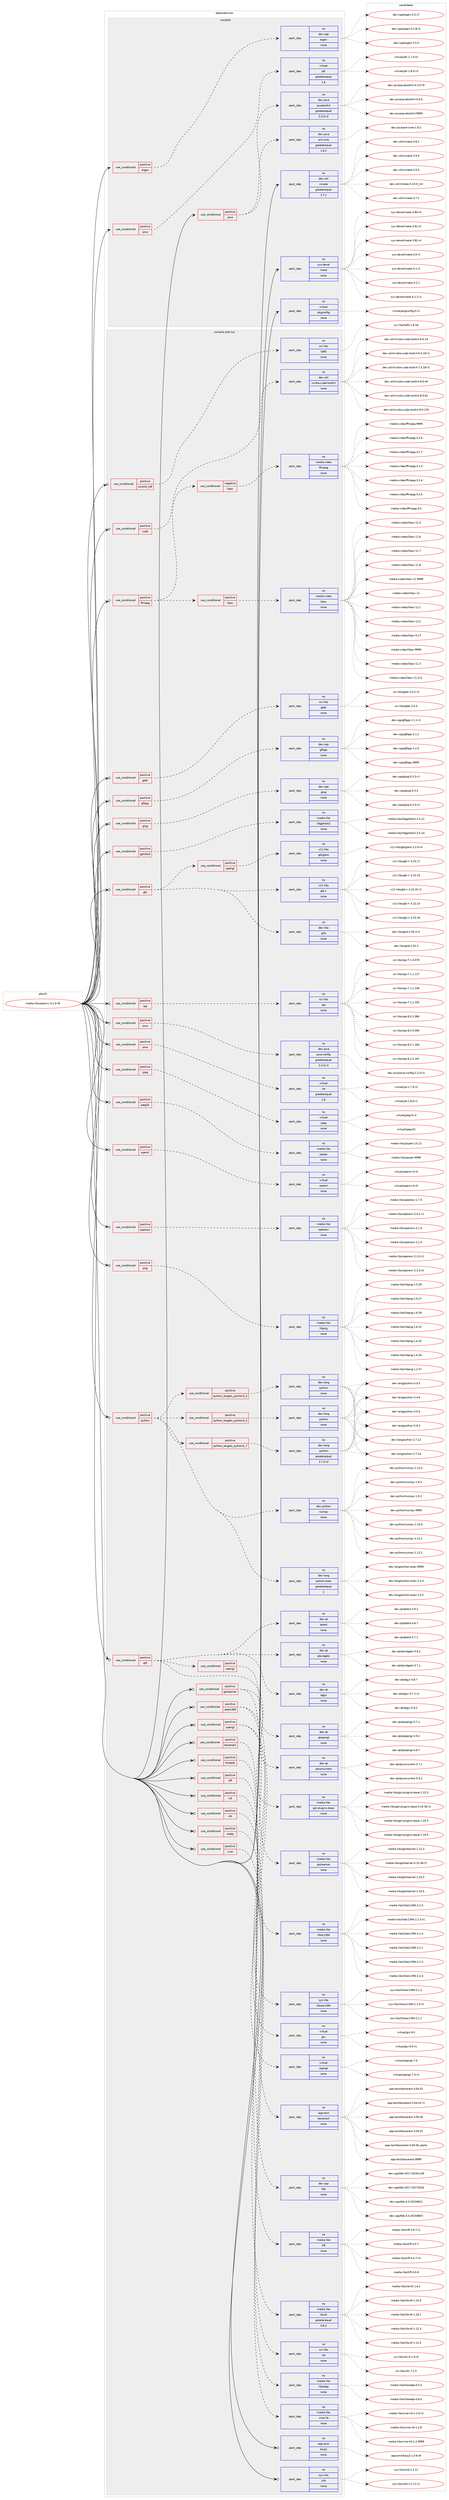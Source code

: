 digraph prolog {

# *************
# Graph options
# *************

newrank=true;
concentrate=true;
compound=true;
graph [rankdir=LR,fontname=Helvetica,fontsize=10,ranksep=1.5];#, ranksep=2.5, nodesep=0.2];
edge  [arrowhead=vee];
node  [fontname=Helvetica,fontsize=10];

# **********
# The ebuild
# **********

subgraph cluster_leftcol {
color=gray;
rank=same;
label=<<i>ebuild</i>>;
id [label="media-libs/opencv-3.1.0-r8", color=red, width=4, href="../media-libs/opencv-3.1.0-r8.svg"];
}

# ****************
# The dependencies
# ****************

subgraph cluster_midcol {
color=gray;
label=<<i>dependencies</i>>;
subgraph cluster_compile {
fillcolor="#eeeeee";
style=filled;
label=<<i>compile</i>>;
subgraph cond91093 {
dependency368931 [label=<<TABLE BORDER="0" CELLBORDER="1" CELLSPACING="0" CELLPADDING="4"><TR><TD ROWSPAN="3" CELLPADDING="10">use_conditional</TD></TR><TR><TD>positive</TD></TR><TR><TD>eigen</TD></TR></TABLE>>, shape=none, color=red];
subgraph pack271957 {
dependency368932 [label=<<TABLE BORDER="0" CELLBORDER="1" CELLSPACING="0" CELLPADDING="4" WIDTH="220"><TR><TD ROWSPAN="6" CELLPADDING="30">pack_dep</TD></TR><TR><TD WIDTH="110">no</TD></TR><TR><TD>dev-cpp</TD></TR><TR><TD>eigen</TD></TR><TR><TD>none</TD></TR><TR><TD></TD></TR></TABLE>>, shape=none, color=blue];
}
dependency368931:e -> dependency368932:w [weight=20,style="dashed",arrowhead="vee"];
}
id:e -> dependency368931:w [weight=20,style="solid",arrowhead="vee"];
subgraph cond91094 {
dependency368933 [label=<<TABLE BORDER="0" CELLBORDER="1" CELLSPACING="0" CELLPADDING="4"><TR><TD ROWSPAN="3" CELLPADDING="10">use_conditional</TD></TR><TR><TD>positive</TD></TR><TR><TD>java</TD></TR></TABLE>>, shape=none, color=red];
subgraph pack271958 {
dependency368934 [label=<<TABLE BORDER="0" CELLBORDER="1" CELLSPACING="0" CELLPADDING="4" WIDTH="220"><TR><TD ROWSPAN="6" CELLPADDING="30">pack_dep</TD></TR><TR><TD WIDTH="110">no</TD></TR><TR><TD>dev-java</TD></TR><TR><TD>ant-core</TD></TR><TR><TD>greaterequal</TD></TR><TR><TD>1.8.2</TD></TR></TABLE>>, shape=none, color=blue];
}
dependency368933:e -> dependency368934:w [weight=20,style="dashed",arrowhead="vee"];
subgraph pack271959 {
dependency368935 [label=<<TABLE BORDER="0" CELLBORDER="1" CELLSPACING="0" CELLPADDING="4" WIDTH="220"><TR><TD ROWSPAN="6" CELLPADDING="30">pack_dep</TD></TR><TR><TD WIDTH="110">no</TD></TR><TR><TD>dev-java</TD></TR><TR><TD>javatoolkit</TD></TR><TR><TD>greaterequal</TD></TR><TR><TD>0.3.0-r2</TD></TR></TABLE>>, shape=none, color=blue];
}
dependency368933:e -> dependency368935:w [weight=20,style="dashed",arrowhead="vee"];
}
id:e -> dependency368933:w [weight=20,style="solid",arrowhead="vee"];
subgraph cond91095 {
dependency368936 [label=<<TABLE BORDER="0" CELLBORDER="1" CELLSPACING="0" CELLPADDING="4"><TR><TD ROWSPAN="3" CELLPADDING="10">use_conditional</TD></TR><TR><TD>positive</TD></TR><TR><TD>java</TD></TR></TABLE>>, shape=none, color=red];
subgraph pack271960 {
dependency368937 [label=<<TABLE BORDER="0" CELLBORDER="1" CELLSPACING="0" CELLPADDING="4" WIDTH="220"><TR><TD ROWSPAN="6" CELLPADDING="30">pack_dep</TD></TR><TR><TD WIDTH="110">no</TD></TR><TR><TD>virtual</TD></TR><TR><TD>jdk</TD></TR><TR><TD>greaterequal</TD></TR><TR><TD>1.6</TD></TR></TABLE>>, shape=none, color=blue];
}
dependency368936:e -> dependency368937:w [weight=20,style="dashed",arrowhead="vee"];
}
id:e -> dependency368936:w [weight=20,style="solid",arrowhead="vee"];
subgraph pack271961 {
dependency368938 [label=<<TABLE BORDER="0" CELLBORDER="1" CELLSPACING="0" CELLPADDING="4" WIDTH="220"><TR><TD ROWSPAN="6" CELLPADDING="30">pack_dep</TD></TR><TR><TD WIDTH="110">no</TD></TR><TR><TD>dev-util</TD></TR><TR><TD>cmake</TD></TR><TR><TD>greaterequal</TD></TR><TR><TD>3.7.2</TD></TR></TABLE>>, shape=none, color=blue];
}
id:e -> dependency368938:w [weight=20,style="solid",arrowhead="vee"];
subgraph pack271962 {
dependency368939 [label=<<TABLE BORDER="0" CELLBORDER="1" CELLSPACING="0" CELLPADDING="4" WIDTH="220"><TR><TD ROWSPAN="6" CELLPADDING="30">pack_dep</TD></TR><TR><TD WIDTH="110">no</TD></TR><TR><TD>sys-devel</TD></TR><TR><TD>make</TD></TR><TR><TD>none</TD></TR><TR><TD></TD></TR></TABLE>>, shape=none, color=blue];
}
id:e -> dependency368939:w [weight=20,style="solid",arrowhead="vee"];
subgraph pack271963 {
dependency368940 [label=<<TABLE BORDER="0" CELLBORDER="1" CELLSPACING="0" CELLPADDING="4" WIDTH="220"><TR><TD ROWSPAN="6" CELLPADDING="30">pack_dep</TD></TR><TR><TD WIDTH="110">no</TD></TR><TR><TD>virtual</TD></TR><TR><TD>pkgconfig</TD></TR><TR><TD>none</TD></TR><TR><TD></TD></TR></TABLE>>, shape=none, color=blue];
}
id:e -> dependency368940:w [weight=20,style="solid",arrowhead="vee"];
}
subgraph cluster_compileandrun {
fillcolor="#eeeeee";
style=filled;
label=<<i>compile and run</i>>;
subgraph cond91096 {
dependency368941 [label=<<TABLE BORDER="0" CELLBORDER="1" CELLSPACING="0" CELLPADDING="4"><TR><TD ROWSPAN="3" CELLPADDING="10">use_conditional</TD></TR><TR><TD>positive</TD></TR><TR><TD>contrib_hdf</TD></TR></TABLE>>, shape=none, color=red];
subgraph pack271964 {
dependency368942 [label=<<TABLE BORDER="0" CELLBORDER="1" CELLSPACING="0" CELLPADDING="4" WIDTH="220"><TR><TD ROWSPAN="6" CELLPADDING="30">pack_dep</TD></TR><TR><TD WIDTH="110">no</TD></TR><TR><TD>sci-libs</TD></TR><TR><TD>hdf5</TD></TR><TR><TD>none</TD></TR><TR><TD></TD></TR></TABLE>>, shape=none, color=blue];
}
dependency368941:e -> dependency368942:w [weight=20,style="dashed",arrowhead="vee"];
}
id:e -> dependency368941:w [weight=20,style="solid",arrowhead="odotvee"];
subgraph cond91097 {
dependency368943 [label=<<TABLE BORDER="0" CELLBORDER="1" CELLSPACING="0" CELLPADDING="4"><TR><TD ROWSPAN="3" CELLPADDING="10">use_conditional</TD></TR><TR><TD>positive</TD></TR><TR><TD>cuda</TD></TR></TABLE>>, shape=none, color=red];
subgraph pack271965 {
dependency368944 [label=<<TABLE BORDER="0" CELLBORDER="1" CELLSPACING="0" CELLPADDING="4" WIDTH="220"><TR><TD ROWSPAN="6" CELLPADDING="30">pack_dep</TD></TR><TR><TD WIDTH="110">no</TD></TR><TR><TD>dev-util</TD></TR><TR><TD>nvidia-cuda-toolkit</TD></TR><TR><TD>none</TD></TR><TR><TD></TD></TR></TABLE>>, shape=none, color=blue];
}
dependency368943:e -> dependency368944:w [weight=20,style="dashed",arrowhead="vee"];
}
id:e -> dependency368943:w [weight=20,style="solid",arrowhead="odotvee"];
subgraph cond91098 {
dependency368945 [label=<<TABLE BORDER="0" CELLBORDER="1" CELLSPACING="0" CELLPADDING="4"><TR><TD ROWSPAN="3" CELLPADDING="10">use_conditional</TD></TR><TR><TD>positive</TD></TR><TR><TD>ffmpeg</TD></TR></TABLE>>, shape=none, color=red];
subgraph cond91099 {
dependency368946 [label=<<TABLE BORDER="0" CELLBORDER="1" CELLSPACING="0" CELLPADDING="4"><TR><TD ROWSPAN="3" CELLPADDING="10">use_conditional</TD></TR><TR><TD>positive</TD></TR><TR><TD>libav</TD></TR></TABLE>>, shape=none, color=red];
subgraph pack271966 {
dependency368947 [label=<<TABLE BORDER="0" CELLBORDER="1" CELLSPACING="0" CELLPADDING="4" WIDTH="220"><TR><TD ROWSPAN="6" CELLPADDING="30">pack_dep</TD></TR><TR><TD WIDTH="110">no</TD></TR><TR><TD>media-video</TD></TR><TR><TD>libav</TD></TR><TR><TD>none</TD></TR><TR><TD></TD></TR></TABLE>>, shape=none, color=blue];
}
dependency368946:e -> dependency368947:w [weight=20,style="dashed",arrowhead="vee"];
}
dependency368945:e -> dependency368946:w [weight=20,style="dashed",arrowhead="vee"];
subgraph cond91100 {
dependency368948 [label=<<TABLE BORDER="0" CELLBORDER="1" CELLSPACING="0" CELLPADDING="4"><TR><TD ROWSPAN="3" CELLPADDING="10">use_conditional</TD></TR><TR><TD>negative</TD></TR><TR><TD>libav</TD></TR></TABLE>>, shape=none, color=red];
subgraph pack271967 {
dependency368949 [label=<<TABLE BORDER="0" CELLBORDER="1" CELLSPACING="0" CELLPADDING="4" WIDTH="220"><TR><TD ROWSPAN="6" CELLPADDING="30">pack_dep</TD></TR><TR><TD WIDTH="110">no</TD></TR><TR><TD>media-video</TD></TR><TR><TD>ffmpeg</TD></TR><TR><TD>none</TD></TR><TR><TD></TD></TR></TABLE>>, shape=none, color=blue];
}
dependency368948:e -> dependency368949:w [weight=20,style="dashed",arrowhead="vee"];
}
dependency368945:e -> dependency368948:w [weight=20,style="dashed",arrowhead="vee"];
}
id:e -> dependency368945:w [weight=20,style="solid",arrowhead="odotvee"];
subgraph cond91101 {
dependency368950 [label=<<TABLE BORDER="0" CELLBORDER="1" CELLSPACING="0" CELLPADDING="4"><TR><TD ROWSPAN="3" CELLPADDING="10">use_conditional</TD></TR><TR><TD>positive</TD></TR><TR><TD>gdal</TD></TR></TABLE>>, shape=none, color=red];
subgraph pack271968 {
dependency368951 [label=<<TABLE BORDER="0" CELLBORDER="1" CELLSPACING="0" CELLPADDING="4" WIDTH="220"><TR><TD ROWSPAN="6" CELLPADDING="30">pack_dep</TD></TR><TR><TD WIDTH="110">no</TD></TR><TR><TD>sci-libs</TD></TR><TR><TD>gdal</TD></TR><TR><TD>none</TD></TR><TR><TD></TD></TR></TABLE>>, shape=none, color=blue];
}
dependency368950:e -> dependency368951:w [weight=20,style="dashed",arrowhead="vee"];
}
id:e -> dependency368950:w [weight=20,style="solid",arrowhead="odotvee"];
subgraph cond91102 {
dependency368952 [label=<<TABLE BORDER="0" CELLBORDER="1" CELLSPACING="0" CELLPADDING="4"><TR><TD ROWSPAN="3" CELLPADDING="10">use_conditional</TD></TR><TR><TD>positive</TD></TR><TR><TD>gflags</TD></TR></TABLE>>, shape=none, color=red];
subgraph pack271969 {
dependency368953 [label=<<TABLE BORDER="0" CELLBORDER="1" CELLSPACING="0" CELLPADDING="4" WIDTH="220"><TR><TD ROWSPAN="6" CELLPADDING="30">pack_dep</TD></TR><TR><TD WIDTH="110">no</TD></TR><TR><TD>dev-cpp</TD></TR><TR><TD>gflags</TD></TR><TR><TD>none</TD></TR><TR><TD></TD></TR></TABLE>>, shape=none, color=blue];
}
dependency368952:e -> dependency368953:w [weight=20,style="dashed",arrowhead="vee"];
}
id:e -> dependency368952:w [weight=20,style="solid",arrowhead="odotvee"];
subgraph cond91103 {
dependency368954 [label=<<TABLE BORDER="0" CELLBORDER="1" CELLSPACING="0" CELLPADDING="4"><TR><TD ROWSPAN="3" CELLPADDING="10">use_conditional</TD></TR><TR><TD>positive</TD></TR><TR><TD>glog</TD></TR></TABLE>>, shape=none, color=red];
subgraph pack271970 {
dependency368955 [label=<<TABLE BORDER="0" CELLBORDER="1" CELLSPACING="0" CELLPADDING="4" WIDTH="220"><TR><TD ROWSPAN="6" CELLPADDING="30">pack_dep</TD></TR><TR><TD WIDTH="110">no</TD></TR><TR><TD>dev-cpp</TD></TR><TR><TD>glog</TD></TR><TR><TD>none</TD></TR><TR><TD></TD></TR></TABLE>>, shape=none, color=blue];
}
dependency368954:e -> dependency368955:w [weight=20,style="dashed",arrowhead="vee"];
}
id:e -> dependency368954:w [weight=20,style="solid",arrowhead="odotvee"];
subgraph cond91104 {
dependency368956 [label=<<TABLE BORDER="0" CELLBORDER="1" CELLSPACING="0" CELLPADDING="4"><TR><TD ROWSPAN="3" CELLPADDING="10">use_conditional</TD></TR><TR><TD>positive</TD></TR><TR><TD>gphoto2</TD></TR></TABLE>>, shape=none, color=red];
subgraph pack271971 {
dependency368957 [label=<<TABLE BORDER="0" CELLBORDER="1" CELLSPACING="0" CELLPADDING="4" WIDTH="220"><TR><TD ROWSPAN="6" CELLPADDING="30">pack_dep</TD></TR><TR><TD WIDTH="110">no</TD></TR><TR><TD>media-libs</TD></TR><TR><TD>libgphoto2</TD></TR><TR><TD>none</TD></TR><TR><TD></TD></TR></TABLE>>, shape=none, color=blue];
}
dependency368956:e -> dependency368957:w [weight=20,style="dashed",arrowhead="vee"];
}
id:e -> dependency368956:w [weight=20,style="solid",arrowhead="odotvee"];
subgraph cond91105 {
dependency368958 [label=<<TABLE BORDER="0" CELLBORDER="1" CELLSPACING="0" CELLPADDING="4"><TR><TD ROWSPAN="3" CELLPADDING="10">use_conditional</TD></TR><TR><TD>positive</TD></TR><TR><TD>gstreamer</TD></TR></TABLE>>, shape=none, color=red];
subgraph pack271972 {
dependency368959 [label=<<TABLE BORDER="0" CELLBORDER="1" CELLSPACING="0" CELLPADDING="4" WIDTH="220"><TR><TD ROWSPAN="6" CELLPADDING="30">pack_dep</TD></TR><TR><TD WIDTH="110">no</TD></TR><TR><TD>media-libs</TD></TR><TR><TD>gstreamer</TD></TR><TR><TD>none</TD></TR><TR><TD></TD></TR></TABLE>>, shape=none, color=blue];
}
dependency368958:e -> dependency368959:w [weight=20,style="dashed",arrowhead="vee"];
subgraph pack271973 {
dependency368960 [label=<<TABLE BORDER="0" CELLBORDER="1" CELLSPACING="0" CELLPADDING="4" WIDTH="220"><TR><TD ROWSPAN="6" CELLPADDING="30">pack_dep</TD></TR><TR><TD WIDTH="110">no</TD></TR><TR><TD>media-libs</TD></TR><TR><TD>gst-plugins-base</TD></TR><TR><TD>none</TD></TR><TR><TD></TD></TR></TABLE>>, shape=none, color=blue];
}
dependency368958:e -> dependency368960:w [weight=20,style="dashed",arrowhead="vee"];
}
id:e -> dependency368958:w [weight=20,style="solid",arrowhead="odotvee"];
subgraph cond91106 {
dependency368961 [label=<<TABLE BORDER="0" CELLBORDER="1" CELLSPACING="0" CELLPADDING="4"><TR><TD ROWSPAN="3" CELLPADDING="10">use_conditional</TD></TR><TR><TD>positive</TD></TR><TR><TD>gtk</TD></TR></TABLE>>, shape=none, color=red];
subgraph pack271974 {
dependency368962 [label=<<TABLE BORDER="0" CELLBORDER="1" CELLSPACING="0" CELLPADDING="4" WIDTH="220"><TR><TD ROWSPAN="6" CELLPADDING="30">pack_dep</TD></TR><TR><TD WIDTH="110">no</TD></TR><TR><TD>dev-libs</TD></TR><TR><TD>glib</TD></TR><TR><TD>none</TD></TR><TR><TD></TD></TR></TABLE>>, shape=none, color=blue];
}
dependency368961:e -> dependency368962:w [weight=20,style="dashed",arrowhead="vee"];
subgraph pack271975 {
dependency368963 [label=<<TABLE BORDER="0" CELLBORDER="1" CELLSPACING="0" CELLPADDING="4" WIDTH="220"><TR><TD ROWSPAN="6" CELLPADDING="30">pack_dep</TD></TR><TR><TD WIDTH="110">no</TD></TR><TR><TD>x11-libs</TD></TR><TR><TD>gtk+</TD></TR><TR><TD>none</TD></TR><TR><TD></TD></TR></TABLE>>, shape=none, color=blue];
}
dependency368961:e -> dependency368963:w [weight=20,style="dashed",arrowhead="vee"];
subgraph cond91107 {
dependency368964 [label=<<TABLE BORDER="0" CELLBORDER="1" CELLSPACING="0" CELLPADDING="4"><TR><TD ROWSPAN="3" CELLPADDING="10">use_conditional</TD></TR><TR><TD>positive</TD></TR><TR><TD>opengl</TD></TR></TABLE>>, shape=none, color=red];
subgraph pack271976 {
dependency368965 [label=<<TABLE BORDER="0" CELLBORDER="1" CELLSPACING="0" CELLPADDING="4" WIDTH="220"><TR><TD ROWSPAN="6" CELLPADDING="30">pack_dep</TD></TR><TR><TD WIDTH="110">no</TD></TR><TR><TD>x11-libs</TD></TR><TR><TD>gtkglext</TD></TR><TR><TD>none</TD></TR><TR><TD></TD></TR></TABLE>>, shape=none, color=blue];
}
dependency368964:e -> dependency368965:w [weight=20,style="dashed",arrowhead="vee"];
}
dependency368961:e -> dependency368964:w [weight=20,style="dashed",arrowhead="vee"];
}
id:e -> dependency368961:w [weight=20,style="solid",arrowhead="odotvee"];
subgraph cond91108 {
dependency368966 [label=<<TABLE BORDER="0" CELLBORDER="1" CELLSPACING="0" CELLPADDING="4"><TR><TD ROWSPAN="3" CELLPADDING="10">use_conditional</TD></TR><TR><TD>positive</TD></TR><TR><TD>ieee1394</TD></TR></TABLE>>, shape=none, color=red];
subgraph pack271977 {
dependency368967 [label=<<TABLE BORDER="0" CELLBORDER="1" CELLSPACING="0" CELLPADDING="4" WIDTH="220"><TR><TD ROWSPAN="6" CELLPADDING="30">pack_dep</TD></TR><TR><TD WIDTH="110">no</TD></TR><TR><TD>media-libs</TD></TR><TR><TD>libdc1394</TD></TR><TR><TD>none</TD></TR><TR><TD></TD></TR></TABLE>>, shape=none, color=blue];
}
dependency368966:e -> dependency368967:w [weight=20,style="dashed",arrowhead="vee"];
subgraph pack271978 {
dependency368968 [label=<<TABLE BORDER="0" CELLBORDER="1" CELLSPACING="0" CELLPADDING="4" WIDTH="220"><TR><TD ROWSPAN="6" CELLPADDING="30">pack_dep</TD></TR><TR><TD WIDTH="110">no</TD></TR><TR><TD>sys-libs</TD></TR><TR><TD>libraw1394</TD></TR><TR><TD>none</TD></TR><TR><TD></TD></TR></TABLE>>, shape=none, color=blue];
}
dependency368966:e -> dependency368968:w [weight=20,style="dashed",arrowhead="vee"];
}
id:e -> dependency368966:w [weight=20,style="solid",arrowhead="odotvee"];
subgraph cond91109 {
dependency368969 [label=<<TABLE BORDER="0" CELLBORDER="1" CELLSPACING="0" CELLPADDING="4"><TR><TD ROWSPAN="3" CELLPADDING="10">use_conditional</TD></TR><TR><TD>positive</TD></TR><TR><TD>ipp</TD></TR></TABLE>>, shape=none, color=red];
subgraph pack271979 {
dependency368970 [label=<<TABLE BORDER="0" CELLBORDER="1" CELLSPACING="0" CELLPADDING="4" WIDTH="220"><TR><TD ROWSPAN="6" CELLPADDING="30">pack_dep</TD></TR><TR><TD WIDTH="110">no</TD></TR><TR><TD>sci-libs</TD></TR><TR><TD>ipp</TD></TR><TR><TD>none</TD></TR><TR><TD></TD></TR></TABLE>>, shape=none, color=blue];
}
dependency368969:e -> dependency368970:w [weight=20,style="dashed",arrowhead="vee"];
}
id:e -> dependency368969:w [weight=20,style="solid",arrowhead="odotvee"];
subgraph cond91110 {
dependency368971 [label=<<TABLE BORDER="0" CELLBORDER="1" CELLSPACING="0" CELLPADDING="4"><TR><TD ROWSPAN="3" CELLPADDING="10">use_conditional</TD></TR><TR><TD>positive</TD></TR><TR><TD>java</TD></TR></TABLE>>, shape=none, color=red];
subgraph pack271980 {
dependency368972 [label=<<TABLE BORDER="0" CELLBORDER="1" CELLSPACING="0" CELLPADDING="4" WIDTH="220"><TR><TD ROWSPAN="6" CELLPADDING="30">pack_dep</TD></TR><TR><TD WIDTH="110">no</TD></TR><TR><TD>dev-java</TD></TR><TR><TD>java-config</TD></TR><TR><TD>greaterequal</TD></TR><TR><TD>2.2.0-r3</TD></TR></TABLE>>, shape=none, color=blue];
}
dependency368971:e -> dependency368972:w [weight=20,style="dashed",arrowhead="vee"];
}
id:e -> dependency368971:w [weight=20,style="solid",arrowhead="odotvee"];
subgraph cond91111 {
dependency368973 [label=<<TABLE BORDER="0" CELLBORDER="1" CELLSPACING="0" CELLPADDING="4"><TR><TD ROWSPAN="3" CELLPADDING="10">use_conditional</TD></TR><TR><TD>positive</TD></TR><TR><TD>java</TD></TR></TABLE>>, shape=none, color=red];
subgraph pack271981 {
dependency368974 [label=<<TABLE BORDER="0" CELLBORDER="1" CELLSPACING="0" CELLPADDING="4" WIDTH="220"><TR><TD ROWSPAN="6" CELLPADDING="30">pack_dep</TD></TR><TR><TD WIDTH="110">no</TD></TR><TR><TD>virtual</TD></TR><TR><TD>jre</TD></TR><TR><TD>greaterequal</TD></TR><TR><TD>1.6</TD></TR></TABLE>>, shape=none, color=blue];
}
dependency368973:e -> dependency368974:w [weight=20,style="dashed",arrowhead="vee"];
}
id:e -> dependency368973:w [weight=20,style="solid",arrowhead="odotvee"];
subgraph cond91112 {
dependency368975 [label=<<TABLE BORDER="0" CELLBORDER="1" CELLSPACING="0" CELLPADDING="4"><TR><TD ROWSPAN="3" CELLPADDING="10">use_conditional</TD></TR><TR><TD>positive</TD></TR><TR><TD>jpeg</TD></TR></TABLE>>, shape=none, color=red];
subgraph pack271982 {
dependency368976 [label=<<TABLE BORDER="0" CELLBORDER="1" CELLSPACING="0" CELLPADDING="4" WIDTH="220"><TR><TD ROWSPAN="6" CELLPADDING="30">pack_dep</TD></TR><TR><TD WIDTH="110">no</TD></TR><TR><TD>virtual</TD></TR><TR><TD>jpeg</TD></TR><TR><TD>none</TD></TR><TR><TD></TD></TR></TABLE>>, shape=none, color=blue];
}
dependency368975:e -> dependency368976:w [weight=20,style="dashed",arrowhead="vee"];
}
id:e -> dependency368975:w [weight=20,style="solid",arrowhead="odotvee"];
subgraph cond91113 {
dependency368977 [label=<<TABLE BORDER="0" CELLBORDER="1" CELLSPACING="0" CELLPADDING="4"><TR><TD ROWSPAN="3" CELLPADDING="10">use_conditional</TD></TR><TR><TD>positive</TD></TR><TR><TD>jpeg2k</TD></TR></TABLE>>, shape=none, color=red];
subgraph pack271983 {
dependency368978 [label=<<TABLE BORDER="0" CELLBORDER="1" CELLSPACING="0" CELLPADDING="4" WIDTH="220"><TR><TD ROWSPAN="6" CELLPADDING="30">pack_dep</TD></TR><TR><TD WIDTH="110">no</TD></TR><TR><TD>media-libs</TD></TR><TR><TD>jasper</TD></TR><TR><TD>none</TD></TR><TR><TD></TD></TR></TABLE>>, shape=none, color=blue];
}
dependency368977:e -> dependency368978:w [weight=20,style="dashed",arrowhead="vee"];
}
id:e -> dependency368977:w [weight=20,style="solid",arrowhead="odotvee"];
subgraph cond91114 {
dependency368979 [label=<<TABLE BORDER="0" CELLBORDER="1" CELLSPACING="0" CELLPADDING="4"><TR><TD ROWSPAN="3" CELLPADDING="10">use_conditional</TD></TR><TR><TD>positive</TD></TR><TR><TD>opencl</TD></TR></TABLE>>, shape=none, color=red];
subgraph pack271984 {
dependency368980 [label=<<TABLE BORDER="0" CELLBORDER="1" CELLSPACING="0" CELLPADDING="4" WIDTH="220"><TR><TD ROWSPAN="6" CELLPADDING="30">pack_dep</TD></TR><TR><TD WIDTH="110">no</TD></TR><TR><TD>virtual</TD></TR><TR><TD>opencl</TD></TR><TR><TD>none</TD></TR><TR><TD></TD></TR></TABLE>>, shape=none, color=blue];
}
dependency368979:e -> dependency368980:w [weight=20,style="dashed",arrowhead="vee"];
}
id:e -> dependency368979:w [weight=20,style="solid",arrowhead="odotvee"];
subgraph cond91115 {
dependency368981 [label=<<TABLE BORDER="0" CELLBORDER="1" CELLSPACING="0" CELLPADDING="4"><TR><TD ROWSPAN="3" CELLPADDING="10">use_conditional</TD></TR><TR><TD>positive</TD></TR><TR><TD>openexr</TD></TR></TABLE>>, shape=none, color=red];
subgraph pack271985 {
dependency368982 [label=<<TABLE BORDER="0" CELLBORDER="1" CELLSPACING="0" CELLPADDING="4" WIDTH="220"><TR><TD ROWSPAN="6" CELLPADDING="30">pack_dep</TD></TR><TR><TD WIDTH="110">no</TD></TR><TR><TD>media-libs</TD></TR><TR><TD>openexr</TD></TR><TR><TD>none</TD></TR><TR><TD></TD></TR></TABLE>>, shape=none, color=blue];
}
dependency368981:e -> dependency368982:w [weight=20,style="dashed",arrowhead="vee"];
}
id:e -> dependency368981:w [weight=20,style="solid",arrowhead="odotvee"];
subgraph cond91116 {
dependency368983 [label=<<TABLE BORDER="0" CELLBORDER="1" CELLSPACING="0" CELLPADDING="4"><TR><TD ROWSPAN="3" CELLPADDING="10">use_conditional</TD></TR><TR><TD>positive</TD></TR><TR><TD>opengl</TD></TR></TABLE>>, shape=none, color=red];
subgraph pack271986 {
dependency368984 [label=<<TABLE BORDER="0" CELLBORDER="1" CELLSPACING="0" CELLPADDING="4" WIDTH="220"><TR><TD ROWSPAN="6" CELLPADDING="30">pack_dep</TD></TR><TR><TD WIDTH="110">no</TD></TR><TR><TD>virtual</TD></TR><TR><TD>opengl</TD></TR><TR><TD>none</TD></TR><TR><TD></TD></TR></TABLE>>, shape=none, color=blue];
}
dependency368983:e -> dependency368984:w [weight=20,style="dashed",arrowhead="vee"];
subgraph pack271987 {
dependency368985 [label=<<TABLE BORDER="0" CELLBORDER="1" CELLSPACING="0" CELLPADDING="4" WIDTH="220"><TR><TD ROWSPAN="6" CELLPADDING="30">pack_dep</TD></TR><TR><TD WIDTH="110">no</TD></TR><TR><TD>virtual</TD></TR><TR><TD>glu</TD></TR><TR><TD>none</TD></TR><TR><TD></TD></TR></TABLE>>, shape=none, color=blue];
}
dependency368983:e -> dependency368985:w [weight=20,style="dashed",arrowhead="vee"];
}
id:e -> dependency368983:w [weight=20,style="solid",arrowhead="odotvee"];
subgraph cond91117 {
dependency368986 [label=<<TABLE BORDER="0" CELLBORDER="1" CELLSPACING="0" CELLPADDING="4"><TR><TD ROWSPAN="3" CELLPADDING="10">use_conditional</TD></TR><TR><TD>positive</TD></TR><TR><TD>png</TD></TR></TABLE>>, shape=none, color=red];
subgraph pack271988 {
dependency368987 [label=<<TABLE BORDER="0" CELLBORDER="1" CELLSPACING="0" CELLPADDING="4" WIDTH="220"><TR><TD ROWSPAN="6" CELLPADDING="30">pack_dep</TD></TR><TR><TD WIDTH="110">no</TD></TR><TR><TD>media-libs</TD></TR><TR><TD>libpng</TD></TR><TR><TD>none</TD></TR><TR><TD></TD></TR></TABLE>>, shape=none, color=blue];
}
dependency368986:e -> dependency368987:w [weight=20,style="dashed",arrowhead="vee"];
}
id:e -> dependency368986:w [weight=20,style="solid",arrowhead="odotvee"];
subgraph cond91118 {
dependency368988 [label=<<TABLE BORDER="0" CELLBORDER="1" CELLSPACING="0" CELLPADDING="4"><TR><TD ROWSPAN="3" CELLPADDING="10">use_conditional</TD></TR><TR><TD>positive</TD></TR><TR><TD>python</TD></TR></TABLE>>, shape=none, color=red];
subgraph cond91119 {
dependency368989 [label=<<TABLE BORDER="0" CELLBORDER="1" CELLSPACING="0" CELLPADDING="4"><TR><TD ROWSPAN="3" CELLPADDING="10">use_conditional</TD></TR><TR><TD>positive</TD></TR><TR><TD>python_targets_python2_7</TD></TR></TABLE>>, shape=none, color=red];
subgraph pack271989 {
dependency368990 [label=<<TABLE BORDER="0" CELLBORDER="1" CELLSPACING="0" CELLPADDING="4" WIDTH="220"><TR><TD ROWSPAN="6" CELLPADDING="30">pack_dep</TD></TR><TR><TD WIDTH="110">no</TD></TR><TR><TD>dev-lang</TD></TR><TR><TD>python</TD></TR><TR><TD>greaterequal</TD></TR><TR><TD>2.7.5-r2</TD></TR></TABLE>>, shape=none, color=blue];
}
dependency368989:e -> dependency368990:w [weight=20,style="dashed",arrowhead="vee"];
}
dependency368988:e -> dependency368989:w [weight=20,style="dashed",arrowhead="vee"];
subgraph cond91120 {
dependency368991 [label=<<TABLE BORDER="0" CELLBORDER="1" CELLSPACING="0" CELLPADDING="4"><TR><TD ROWSPAN="3" CELLPADDING="10">use_conditional</TD></TR><TR><TD>positive</TD></TR><TR><TD>python_targets_python3_4</TD></TR></TABLE>>, shape=none, color=red];
subgraph pack271990 {
dependency368992 [label=<<TABLE BORDER="0" CELLBORDER="1" CELLSPACING="0" CELLPADDING="4" WIDTH="220"><TR><TD ROWSPAN="6" CELLPADDING="30">pack_dep</TD></TR><TR><TD WIDTH="110">no</TD></TR><TR><TD>dev-lang</TD></TR><TR><TD>python</TD></TR><TR><TD>none</TD></TR><TR><TD></TD></TR></TABLE>>, shape=none, color=blue];
}
dependency368991:e -> dependency368992:w [weight=20,style="dashed",arrowhead="vee"];
}
dependency368988:e -> dependency368991:w [weight=20,style="dashed",arrowhead="vee"];
subgraph cond91121 {
dependency368993 [label=<<TABLE BORDER="0" CELLBORDER="1" CELLSPACING="0" CELLPADDING="4"><TR><TD ROWSPAN="3" CELLPADDING="10">use_conditional</TD></TR><TR><TD>positive</TD></TR><TR><TD>python_targets_python3_5</TD></TR></TABLE>>, shape=none, color=red];
subgraph pack271991 {
dependency368994 [label=<<TABLE BORDER="0" CELLBORDER="1" CELLSPACING="0" CELLPADDING="4" WIDTH="220"><TR><TD ROWSPAN="6" CELLPADDING="30">pack_dep</TD></TR><TR><TD WIDTH="110">no</TD></TR><TR><TD>dev-lang</TD></TR><TR><TD>python</TD></TR><TR><TD>none</TD></TR><TR><TD></TD></TR></TABLE>>, shape=none, color=blue];
}
dependency368993:e -> dependency368994:w [weight=20,style="dashed",arrowhead="vee"];
}
dependency368988:e -> dependency368993:w [weight=20,style="dashed",arrowhead="vee"];
subgraph pack271992 {
dependency368995 [label=<<TABLE BORDER="0" CELLBORDER="1" CELLSPACING="0" CELLPADDING="4" WIDTH="220"><TR><TD ROWSPAN="6" CELLPADDING="30">pack_dep</TD></TR><TR><TD WIDTH="110">no</TD></TR><TR><TD>dev-lang</TD></TR><TR><TD>python-exec</TD></TR><TR><TD>greaterequal</TD></TR><TR><TD>2</TD></TR></TABLE>>, shape=none, color=blue];
}
dependency368988:e -> dependency368995:w [weight=20,style="dashed",arrowhead="vee"];
subgraph pack271993 {
dependency368996 [label=<<TABLE BORDER="0" CELLBORDER="1" CELLSPACING="0" CELLPADDING="4" WIDTH="220"><TR><TD ROWSPAN="6" CELLPADDING="30">pack_dep</TD></TR><TR><TD WIDTH="110">no</TD></TR><TR><TD>dev-python</TD></TR><TR><TD>numpy</TD></TR><TR><TD>none</TD></TR><TR><TD></TD></TR></TABLE>>, shape=none, color=blue];
}
dependency368988:e -> dependency368996:w [weight=20,style="dashed",arrowhead="vee"];
}
id:e -> dependency368988:w [weight=20,style="solid",arrowhead="odotvee"];
subgraph cond91122 {
dependency368997 [label=<<TABLE BORDER="0" CELLBORDER="1" CELLSPACING="0" CELLPADDING="4"><TR><TD ROWSPAN="3" CELLPADDING="10">use_conditional</TD></TR><TR><TD>positive</TD></TR><TR><TD>qt5</TD></TR></TABLE>>, shape=none, color=red];
subgraph pack271994 {
dependency368998 [label=<<TABLE BORDER="0" CELLBORDER="1" CELLSPACING="0" CELLPADDING="4" WIDTH="220"><TR><TD ROWSPAN="6" CELLPADDING="30">pack_dep</TD></TR><TR><TD WIDTH="110">no</TD></TR><TR><TD>dev-qt</TD></TR><TR><TD>qtgui</TD></TR><TR><TD>none</TD></TR><TR><TD></TD></TR></TABLE>>, shape=none, color=blue];
}
dependency368997:e -> dependency368998:w [weight=20,style="dashed",arrowhead="vee"];
subgraph pack271995 {
dependency368999 [label=<<TABLE BORDER="0" CELLBORDER="1" CELLSPACING="0" CELLPADDING="4" WIDTH="220"><TR><TD ROWSPAN="6" CELLPADDING="30">pack_dep</TD></TR><TR><TD WIDTH="110">no</TD></TR><TR><TD>dev-qt</TD></TR><TR><TD>qtwidgets</TD></TR><TR><TD>none</TD></TR><TR><TD></TD></TR></TABLE>>, shape=none, color=blue];
}
dependency368997:e -> dependency368999:w [weight=20,style="dashed",arrowhead="vee"];
subgraph pack271996 {
dependency369000 [label=<<TABLE BORDER="0" CELLBORDER="1" CELLSPACING="0" CELLPADDING="4" WIDTH="220"><TR><TD ROWSPAN="6" CELLPADDING="30">pack_dep</TD></TR><TR><TD WIDTH="110">no</TD></TR><TR><TD>dev-qt</TD></TR><TR><TD>qttest</TD></TR><TR><TD>none</TD></TR><TR><TD></TD></TR></TABLE>>, shape=none, color=blue];
}
dependency368997:e -> dependency369000:w [weight=20,style="dashed",arrowhead="vee"];
subgraph pack271997 {
dependency369001 [label=<<TABLE BORDER="0" CELLBORDER="1" CELLSPACING="0" CELLPADDING="4" WIDTH="220"><TR><TD ROWSPAN="6" CELLPADDING="30">pack_dep</TD></TR><TR><TD WIDTH="110">no</TD></TR><TR><TD>dev-qt</TD></TR><TR><TD>qtconcurrent</TD></TR><TR><TD>none</TD></TR><TR><TD></TD></TR></TABLE>>, shape=none, color=blue];
}
dependency368997:e -> dependency369001:w [weight=20,style="dashed",arrowhead="vee"];
subgraph cond91123 {
dependency369002 [label=<<TABLE BORDER="0" CELLBORDER="1" CELLSPACING="0" CELLPADDING="4"><TR><TD ROWSPAN="3" CELLPADDING="10">use_conditional</TD></TR><TR><TD>positive</TD></TR><TR><TD>opengl</TD></TR></TABLE>>, shape=none, color=red];
subgraph pack271998 {
dependency369003 [label=<<TABLE BORDER="0" CELLBORDER="1" CELLSPACING="0" CELLPADDING="4" WIDTH="220"><TR><TD ROWSPAN="6" CELLPADDING="30">pack_dep</TD></TR><TR><TD WIDTH="110">no</TD></TR><TR><TD>dev-qt</TD></TR><TR><TD>qtopengl</TD></TR><TR><TD>none</TD></TR><TR><TD></TD></TR></TABLE>>, shape=none, color=blue];
}
dependency369002:e -> dependency369003:w [weight=20,style="dashed",arrowhead="vee"];
}
dependency368997:e -> dependency369002:w [weight=20,style="dashed",arrowhead="vee"];
}
id:e -> dependency368997:w [weight=20,style="solid",arrowhead="odotvee"];
subgraph cond91124 {
dependency369004 [label=<<TABLE BORDER="0" CELLBORDER="1" CELLSPACING="0" CELLPADDING="4"><TR><TD ROWSPAN="3" CELLPADDING="10">use_conditional</TD></TR><TR><TD>positive</TD></TR><TR><TD>tesseract</TD></TR></TABLE>>, shape=none, color=red];
subgraph pack271999 {
dependency369005 [label=<<TABLE BORDER="0" CELLBORDER="1" CELLSPACING="0" CELLPADDING="4" WIDTH="220"><TR><TD ROWSPAN="6" CELLPADDING="30">pack_dep</TD></TR><TR><TD WIDTH="110">no</TD></TR><TR><TD>app-text</TD></TR><TR><TD>tesseract</TD></TR><TR><TD>none</TD></TR><TR><TD></TD></TR></TABLE>>, shape=none, color=blue];
}
dependency369004:e -> dependency369005:w [weight=20,style="dashed",arrowhead="vee"];
}
id:e -> dependency369004:w [weight=20,style="solid",arrowhead="odotvee"];
subgraph cond91125 {
dependency369006 [label=<<TABLE BORDER="0" CELLBORDER="1" CELLSPACING="0" CELLPADDING="4"><TR><TD ROWSPAN="3" CELLPADDING="10">use_conditional</TD></TR><TR><TD>positive</TD></TR><TR><TD>threads</TD></TR></TABLE>>, shape=none, color=red];
subgraph pack272000 {
dependency369007 [label=<<TABLE BORDER="0" CELLBORDER="1" CELLSPACING="0" CELLPADDING="4" WIDTH="220"><TR><TD ROWSPAN="6" CELLPADDING="30">pack_dep</TD></TR><TR><TD WIDTH="110">no</TD></TR><TR><TD>dev-cpp</TD></TR><TR><TD>tbb</TD></TR><TR><TD>none</TD></TR><TR><TD></TD></TR></TABLE>>, shape=none, color=blue];
}
dependency369006:e -> dependency369007:w [weight=20,style="dashed",arrowhead="vee"];
}
id:e -> dependency369006:w [weight=20,style="solid",arrowhead="odotvee"];
subgraph cond91126 {
dependency369008 [label=<<TABLE BORDER="0" CELLBORDER="1" CELLSPACING="0" CELLPADDING="4"><TR><TD ROWSPAN="3" CELLPADDING="10">use_conditional</TD></TR><TR><TD>positive</TD></TR><TR><TD>tiff</TD></TR></TABLE>>, shape=none, color=red];
subgraph pack272001 {
dependency369009 [label=<<TABLE BORDER="0" CELLBORDER="1" CELLSPACING="0" CELLPADDING="4" WIDTH="220"><TR><TD ROWSPAN="6" CELLPADDING="30">pack_dep</TD></TR><TR><TD WIDTH="110">no</TD></TR><TR><TD>media-libs</TD></TR><TR><TD>tiff</TD></TR><TR><TD>none</TD></TR><TR><TD></TD></TR></TABLE>>, shape=none, color=blue];
}
dependency369008:e -> dependency369009:w [weight=20,style="dashed",arrowhead="vee"];
}
id:e -> dependency369008:w [weight=20,style="solid",arrowhead="odotvee"];
subgraph cond91127 {
dependency369010 [label=<<TABLE BORDER="0" CELLBORDER="1" CELLSPACING="0" CELLPADDING="4"><TR><TD ROWSPAN="3" CELLPADDING="10">use_conditional</TD></TR><TR><TD>positive</TD></TR><TR><TD>v4l</TD></TR></TABLE>>, shape=none, color=red];
subgraph pack272002 {
dependency369011 [label=<<TABLE BORDER="0" CELLBORDER="1" CELLSPACING="0" CELLPADDING="4" WIDTH="220"><TR><TD ROWSPAN="6" CELLPADDING="30">pack_dep</TD></TR><TR><TD WIDTH="110">no</TD></TR><TR><TD>media-libs</TD></TR><TR><TD>libv4l</TD></TR><TR><TD>greaterequal</TD></TR><TR><TD>0.8.3</TD></TR></TABLE>>, shape=none, color=blue];
}
dependency369010:e -> dependency369011:w [weight=20,style="dashed",arrowhead="vee"];
}
id:e -> dependency369010:w [weight=20,style="solid",arrowhead="odotvee"];
subgraph cond91128 {
dependency369012 [label=<<TABLE BORDER="0" CELLBORDER="1" CELLSPACING="0" CELLPADDING="4"><TR><TD ROWSPAN="3" CELLPADDING="10">use_conditional</TD></TR><TR><TD>positive</TD></TR><TR><TD>vtk</TD></TR></TABLE>>, shape=none, color=red];
subgraph pack272003 {
dependency369013 [label=<<TABLE BORDER="0" CELLBORDER="1" CELLSPACING="0" CELLPADDING="4" WIDTH="220"><TR><TD ROWSPAN="6" CELLPADDING="30">pack_dep</TD></TR><TR><TD WIDTH="110">no</TD></TR><TR><TD>sci-libs</TD></TR><TR><TD>vtk</TD></TR><TR><TD>none</TD></TR><TR><TD></TD></TR></TABLE>>, shape=none, color=blue];
}
dependency369012:e -> dependency369013:w [weight=20,style="dashed",arrowhead="vee"];
}
id:e -> dependency369012:w [weight=20,style="solid",arrowhead="odotvee"];
subgraph cond91129 {
dependency369014 [label=<<TABLE BORDER="0" CELLBORDER="1" CELLSPACING="0" CELLPADDING="4"><TR><TD ROWSPAN="3" CELLPADDING="10">use_conditional</TD></TR><TR><TD>positive</TD></TR><TR><TD>webp</TD></TR></TABLE>>, shape=none, color=red];
subgraph pack272004 {
dependency369015 [label=<<TABLE BORDER="0" CELLBORDER="1" CELLSPACING="0" CELLPADDING="4" WIDTH="220"><TR><TD ROWSPAN="6" CELLPADDING="30">pack_dep</TD></TR><TR><TD WIDTH="110">no</TD></TR><TR><TD>media-libs</TD></TR><TR><TD>libwebp</TD></TR><TR><TD>none</TD></TR><TR><TD></TD></TR></TABLE>>, shape=none, color=blue];
}
dependency369014:e -> dependency369015:w [weight=20,style="dashed",arrowhead="vee"];
}
id:e -> dependency369014:w [weight=20,style="solid",arrowhead="odotvee"];
subgraph cond91130 {
dependency369016 [label=<<TABLE BORDER="0" CELLBORDER="1" CELLSPACING="0" CELLPADDING="4"><TR><TD ROWSPAN="3" CELLPADDING="10">use_conditional</TD></TR><TR><TD>positive</TD></TR><TR><TD>xine</TD></TR></TABLE>>, shape=none, color=red];
subgraph pack272005 {
dependency369017 [label=<<TABLE BORDER="0" CELLBORDER="1" CELLSPACING="0" CELLPADDING="4" WIDTH="220"><TR><TD ROWSPAN="6" CELLPADDING="30">pack_dep</TD></TR><TR><TD WIDTH="110">no</TD></TR><TR><TD>media-libs</TD></TR><TR><TD>xine-lib</TD></TR><TR><TD>none</TD></TR><TR><TD></TD></TR></TABLE>>, shape=none, color=blue];
}
dependency369016:e -> dependency369017:w [weight=20,style="dashed",arrowhead="vee"];
}
id:e -> dependency369016:w [weight=20,style="solid",arrowhead="odotvee"];
subgraph pack272006 {
dependency369018 [label=<<TABLE BORDER="0" CELLBORDER="1" CELLSPACING="0" CELLPADDING="4" WIDTH="220"><TR><TD ROWSPAN="6" CELLPADDING="30">pack_dep</TD></TR><TR><TD WIDTH="110">no</TD></TR><TR><TD>app-arch</TD></TR><TR><TD>bzip2</TD></TR><TR><TD>none</TD></TR><TR><TD></TD></TR></TABLE>>, shape=none, color=blue];
}
id:e -> dependency369018:w [weight=20,style="solid",arrowhead="odotvee"];
subgraph pack272007 {
dependency369019 [label=<<TABLE BORDER="0" CELLBORDER="1" CELLSPACING="0" CELLPADDING="4" WIDTH="220"><TR><TD ROWSPAN="6" CELLPADDING="30">pack_dep</TD></TR><TR><TD WIDTH="110">no</TD></TR><TR><TD>sys-libs</TD></TR><TR><TD>zlib</TD></TR><TR><TD>none</TD></TR><TR><TD></TD></TR></TABLE>>, shape=none, color=blue];
}
id:e -> dependency369019:w [weight=20,style="solid",arrowhead="odotvee"];
}
subgraph cluster_run {
fillcolor="#eeeeee";
style=filled;
label=<<i>run</i>>;
}
}

# **************
# The candidates
# **************

subgraph cluster_choices {
rank=same;
color=gray;
label=<<i>candidates</i>>;

subgraph choice271957 {
color=black;
nodesep=1;
choice10010111845991121124710110510310111045504648464955 [label="dev-cpp/eigen-2.0.17", color=red, width=4,href="../dev-cpp/eigen-2.0.17.svg"];
choice1001011184599112112471011051031011104551465046564511450 [label="dev-cpp/eigen-3.2.8-r2", color=red, width=4,href="../dev-cpp/eigen-3.2.8-r2.svg"];
choice100101118459911211247101105103101110455146514651 [label="dev-cpp/eigen-3.3.3", color=red, width=4,href="../dev-cpp/eigen-3.3.3.svg"];
dependency368932:e -> choice10010111845991121124710110510310111045504648464955:w [style=dotted,weight="100"];
dependency368932:e -> choice1001011184599112112471011051031011104551465046564511450:w [style=dotted,weight="100"];
dependency368932:e -> choice100101118459911211247101105103101110455146514651:w [style=dotted,weight="100"];
}
subgraph choice271958 {
color=black;
nodesep=1;
choice10010111845106971189747971101164599111114101454946574650 [label="dev-java/ant-core-1.9.2", color=red, width=4,href="../dev-java/ant-core-1.9.2.svg"];
dependency368934:e -> choice10010111845106971189747971101164599111114101454946574650:w [style=dotted,weight="100"];
}
subgraph choice271959 {
color=black;
nodesep=1;
choice1001011184510697118974710697118971161111111081071051164548465146484511457 [label="dev-java/javatoolkit-0.3.0-r9", color=red, width=4,href="../dev-java/javatoolkit-0.3.0-r9.svg"];
choice100101118451069711897471069711897116111111108107105116454846544648 [label="dev-java/javatoolkit-0.6.0", color=red, width=4,href="../dev-java/javatoolkit-0.6.0.svg"];
choice1001011184510697118974710697118971161111111081071051164557575757 [label="dev-java/javatoolkit-9999", color=red, width=4,href="../dev-java/javatoolkit-9999.svg"];
dependency368935:e -> choice1001011184510697118974710697118971161111111081071051164548465146484511457:w [style=dotted,weight="100"];
dependency368935:e -> choice100101118451069711897471069711897116111111108107105116454846544648:w [style=dotted,weight="100"];
dependency368935:e -> choice1001011184510697118974710697118971161111111081071051164557575757:w [style=dotted,weight="100"];
}
subgraph choice271960 {
color=black;
nodesep=1;
choice11810511411611797108471061001074549465546484511450 [label="virtual/jdk-1.7.0-r2", color=red, width=4,href="../virtual/jdk-1.7.0-r2.svg"];
choice11810511411611797108471061001074549465646484511451 [label="virtual/jdk-1.8.0-r3", color=red, width=4,href="../virtual/jdk-1.8.0-r3.svg"];
dependency368937:e -> choice11810511411611797108471061001074549465546484511450:w [style=dotted,weight="100"];
dependency368937:e -> choice11810511411611797108471061001074549465646484511451:w [style=dotted,weight="100"];
}
subgraph choice271961 {
color=black;
nodesep=1;
choice1001011184511711610510847991099710710145514649484648951149952 [label="dev-util/cmake-3.10.0_rc4", color=red, width=4,href="../dev-util/cmake-3.10.0_rc4.svg"];
choice10010111845117116105108479910997107101455146554650 [label="dev-util/cmake-3.7.2", color=red, width=4,href="../dev-util/cmake-3.7.2.svg"];
choice10010111845117116105108479910997107101455146564650 [label="dev-util/cmake-3.8.2", color=red, width=4,href="../dev-util/cmake-3.8.2.svg"];
choice10010111845117116105108479910997107101455146574652 [label="dev-util/cmake-3.9.4", color=red, width=4,href="../dev-util/cmake-3.9.4.svg"];
choice10010111845117116105108479910997107101455146574653 [label="dev-util/cmake-3.9.5", color=red, width=4,href="../dev-util/cmake-3.9.5.svg"];
dependency368938:e -> choice1001011184511711610510847991099710710145514649484648951149952:w [style=dotted,weight="100"];
dependency368938:e -> choice10010111845117116105108479910997107101455146554650:w [style=dotted,weight="100"];
dependency368938:e -> choice10010111845117116105108479910997107101455146564650:w [style=dotted,weight="100"];
dependency368938:e -> choice10010111845117116105108479910997107101455146574652:w [style=dotted,weight="100"];
dependency368938:e -> choice10010111845117116105108479910997107101455146574653:w [style=dotted,weight="100"];
}
subgraph choice271962 {
color=black;
nodesep=1;
choice11512111545100101118101108471099710710145514656484511452 [label="sys-devel/make-3.80-r4", color=red, width=4,href="../sys-devel/make-3.80-r4.svg"];
choice11512111545100101118101108471099710710145514656494511450 [label="sys-devel/make-3.81-r2", color=red, width=4,href="../sys-devel/make-3.81-r2.svg"];
choice11512111545100101118101108471099710710145514656504511452 [label="sys-devel/make-3.82-r4", color=red, width=4,href="../sys-devel/make-3.82-r4.svg"];
choice115121115451001011181011084710997107101455246484511449 [label="sys-devel/make-4.0-r1", color=red, width=4,href="../sys-devel/make-4.0-r1.svg"];
choice115121115451001011181011084710997107101455246494511449 [label="sys-devel/make-4.1-r1", color=red, width=4,href="../sys-devel/make-4.1-r1.svg"];
choice115121115451001011181011084710997107101455246504649 [label="sys-devel/make-4.2.1", color=red, width=4,href="../sys-devel/make-4.2.1.svg"];
choice1151211154510010111810110847109971071014552465046494511449 [label="sys-devel/make-4.2.1-r1", color=red, width=4,href="../sys-devel/make-4.2.1-r1.svg"];
dependency368939:e -> choice11512111545100101118101108471099710710145514656484511452:w [style=dotted,weight="100"];
dependency368939:e -> choice11512111545100101118101108471099710710145514656494511450:w [style=dotted,weight="100"];
dependency368939:e -> choice11512111545100101118101108471099710710145514656504511452:w [style=dotted,weight="100"];
dependency368939:e -> choice115121115451001011181011084710997107101455246484511449:w [style=dotted,weight="100"];
dependency368939:e -> choice115121115451001011181011084710997107101455246494511449:w [style=dotted,weight="100"];
dependency368939:e -> choice115121115451001011181011084710997107101455246504649:w [style=dotted,weight="100"];
dependency368939:e -> choice1151211154510010111810110847109971071014552465046494511449:w [style=dotted,weight="100"];
}
subgraph choice271963 {
color=black;
nodesep=1;
choice11810511411611797108471121071039911111010210510345484511449 [label="virtual/pkgconfig-0-r1", color=red, width=4,href="../virtual/pkgconfig-0-r1.svg"];
dependency368940:e -> choice11810511411611797108471121071039911111010210510345484511449:w [style=dotted,weight="100"];
}
subgraph choice271964 {
color=black;
nodesep=1;
choice115991054510810598115471041001025345494656464956 [label="sci-libs/hdf5-1.8.18", color=red, width=4,href="../sci-libs/hdf5-1.8.18.svg"];
dependency368942:e -> choice115991054510810598115471041001025345494656464956:w [style=dotted,weight="100"];
}
subgraph choice271965 {
color=black;
nodesep=1;
choice1001011184511711610510847110118105100105974599117100974511611111110810710511645544653464952 [label="dev-util/nvidia-cuda-toolkit-6.5.14", color=red, width=4,href="../dev-util/nvidia-cuda-toolkit-6.5.14.svg"];
choice10010111845117116105108471101181051001059745991171009745116111111108107105116455446534649574511449 [label="dev-util/nvidia-cuda-toolkit-6.5.19-r1", color=red, width=4,href="../dev-util/nvidia-cuda-toolkit-6.5.19-r1.svg"];
choice10010111845117116105108471101181051001059745991171009745116111111108107105116455546534649564511450 [label="dev-util/nvidia-cuda-toolkit-7.5.18-r2", color=red, width=4,href="../dev-util/nvidia-cuda-toolkit-7.5.18-r2.svg"];
choice1001011184511711610510847110118105100105974599117100974511611111110810710511645564648465252 [label="dev-util/nvidia-cuda-toolkit-8.0.44", color=red, width=4,href="../dev-util/nvidia-cuda-toolkit-8.0.44.svg"];
choice1001011184511711610510847110118105100105974599117100974511611111110810710511645564648465449 [label="dev-util/nvidia-cuda-toolkit-8.0.61", color=red, width=4,href="../dev-util/nvidia-cuda-toolkit-8.0.61.svg"];
choice100101118451171161051084711011810510010597459911710097451161111111081071051164557464846495554 [label="dev-util/nvidia-cuda-toolkit-9.0.176", color=red, width=4,href="../dev-util/nvidia-cuda-toolkit-9.0.176.svg"];
dependency368944:e -> choice1001011184511711610510847110118105100105974599117100974511611111110810710511645544653464952:w [style=dotted,weight="100"];
dependency368944:e -> choice10010111845117116105108471101181051001059745991171009745116111111108107105116455446534649574511449:w [style=dotted,weight="100"];
dependency368944:e -> choice10010111845117116105108471101181051001059745991171009745116111111108107105116455546534649564511450:w [style=dotted,weight="100"];
dependency368944:e -> choice1001011184511711610510847110118105100105974599117100974511611111110810710511645564648465252:w [style=dotted,weight="100"];
dependency368944:e -> choice1001011184511711610510847110118105100105974599117100974511611111110810710511645564648465449:w [style=dotted,weight="100"];
dependency368944:e -> choice100101118451171161051084711011810510010597459911710097451161111111081071051164557464846495554:w [style=dotted,weight="100"];
}
subgraph choice271966 {
color=black;
nodesep=1;
choice10910110010597451181051001011114710810598971184549494651 [label="media-video/libav-11.3", color=red, width=4,href="../media-video/libav-11.3.svg"];
choice109101100105974511810510010111147108105989711845494946514511449 [label="media-video/libav-11.3-r1", color=red, width=4,href="../media-video/libav-11.3-r1.svg"];
choice10910110010597451181051001011114710810598971184549494652 [label="media-video/libav-11.4", color=red, width=4,href="../media-video/libav-11.4.svg"];
choice10910110010597451181051001011114710810598971184549494654 [label="media-video/libav-11.6", color=red, width=4,href="../media-video/libav-11.6.svg"];
choice10910110010597451181051001011114710810598971184549494655 [label="media-video/libav-11.7", color=red, width=4,href="../media-video/libav-11.7.svg"];
choice10910110010597451181051001011114710810598971184549494656 [label="media-video/libav-11.8", color=red, width=4,href="../media-video/libav-11.8.svg"];
choice10910110010597451181051001011114710810598971184549494657575757 [label="media-video/libav-11.9999", color=red, width=4,href="../media-video/libav-11.9999.svg"];
choice1091011001059745118105100101111471081059897118454950 [label="media-video/libav-12", color=red, width=4,href="../media-video/libav-12.svg"];
choice10910110010597451181051001011114710810598971184549504649 [label="media-video/libav-12.1", color=red, width=4,href="../media-video/libav-12.1.svg"];
choice10910110010597451181051001011114710810598971184549504650 [label="media-video/libav-12.2", color=red, width=4,href="../media-video/libav-12.2.svg"];
choice10910110010597451181051001011114710810598971184557464955 [label="media-video/libav-9.17", color=red, width=4,href="../media-video/libav-9.17.svg"];
choice10910110010597451181051001011114710810598971184557575757 [label="media-video/libav-9999", color=red, width=4,href="../media-video/libav-9999.svg"];
dependency368947:e -> choice10910110010597451181051001011114710810598971184549494651:w [style=dotted,weight="100"];
dependency368947:e -> choice109101100105974511810510010111147108105989711845494946514511449:w [style=dotted,weight="100"];
dependency368947:e -> choice10910110010597451181051001011114710810598971184549494652:w [style=dotted,weight="100"];
dependency368947:e -> choice10910110010597451181051001011114710810598971184549494654:w [style=dotted,weight="100"];
dependency368947:e -> choice10910110010597451181051001011114710810598971184549494655:w [style=dotted,weight="100"];
dependency368947:e -> choice10910110010597451181051001011114710810598971184549494656:w [style=dotted,weight="100"];
dependency368947:e -> choice10910110010597451181051001011114710810598971184549494657575757:w [style=dotted,weight="100"];
dependency368947:e -> choice1091011001059745118105100101111471081059897118454950:w [style=dotted,weight="100"];
dependency368947:e -> choice10910110010597451181051001011114710810598971184549504649:w [style=dotted,weight="100"];
dependency368947:e -> choice10910110010597451181051001011114710810598971184549504650:w [style=dotted,weight="100"];
dependency368947:e -> choice10910110010597451181051001011114710810598971184557464955:w [style=dotted,weight="100"];
dependency368947:e -> choice10910110010597451181051001011114710810598971184557575757:w [style=dotted,weight="100"];
}
subgraph choice271967 {
color=black;
nodesep=1;
choice109101100105974511810510010111147102102109112101103455146504654 [label="media-video/ffmpeg-3.2.6", color=red, width=4,href="../media-video/ffmpeg-3.2.6.svg"];
choice109101100105974511810510010111147102102109112101103455146504655 [label="media-video/ffmpeg-3.2.7", color=red, width=4,href="../media-video/ffmpeg-3.2.7.svg"];
choice109101100105974511810510010111147102102109112101103455146514651 [label="media-video/ffmpeg-3.3.3", color=red, width=4,href="../media-video/ffmpeg-3.3.3.svg"];
choice109101100105974511810510010111147102102109112101103455146514652 [label="media-video/ffmpeg-3.3.4", color=red, width=4,href="../media-video/ffmpeg-3.3.4.svg"];
choice109101100105974511810510010111147102102109112101103455146514653 [label="media-video/ffmpeg-3.3.5", color=red, width=4,href="../media-video/ffmpeg-3.3.5.svg"];
choice10910110010597451181051001011114710210210911210110345514652 [label="media-video/ffmpeg-3.4", color=red, width=4,href="../media-video/ffmpeg-3.4.svg"];
choice1091011001059745118105100101111471021021091121011034557575757 [label="media-video/ffmpeg-9999", color=red, width=4,href="../media-video/ffmpeg-9999.svg"];
dependency368949:e -> choice109101100105974511810510010111147102102109112101103455146504654:w [style=dotted,weight="100"];
dependency368949:e -> choice109101100105974511810510010111147102102109112101103455146504655:w [style=dotted,weight="100"];
dependency368949:e -> choice109101100105974511810510010111147102102109112101103455146514651:w [style=dotted,weight="100"];
dependency368949:e -> choice109101100105974511810510010111147102102109112101103455146514652:w [style=dotted,weight="100"];
dependency368949:e -> choice109101100105974511810510010111147102102109112101103455146514653:w [style=dotted,weight="100"];
dependency368949:e -> choice10910110010597451181051001011114710210210911210110345514652:w [style=dotted,weight="100"];
dependency368949:e -> choice1091011001059745118105100101111471021021091121011034557575757:w [style=dotted,weight="100"];
}
subgraph choice271968 {
color=black;
nodesep=1;
choice11599105451081059811547103100971084550464846504511451 [label="sci-libs/gdal-2.0.2-r3", color=red, width=4,href="../sci-libs/gdal-2.0.2-r3.svg"];
choice1159910545108105981154710310097108455046484651 [label="sci-libs/gdal-2.0.3", color=red, width=4,href="../sci-libs/gdal-2.0.3.svg"];
dependency368951:e -> choice11599105451081059811547103100971084550464846504511451:w [style=dotted,weight="100"];
dependency368951:e -> choice1159910545108105981154710310097108455046484651:w [style=dotted,weight="100"];
}
subgraph choice271969 {
color=black;
nodesep=1;
choice100101118459911211247103102108971031154550464946494511449 [label="dev-cpp/gflags-2.1.1-r1", color=red, width=4,href="../dev-cpp/gflags-2.1.1-r1.svg"];
choice10010111845991121124710310210897103115455046494650 [label="dev-cpp/gflags-2.1.2", color=red, width=4,href="../dev-cpp/gflags-2.1.2.svg"];
choice10010111845991121124710310210897103115455046504648 [label="dev-cpp/gflags-2.2.0", color=red, width=4,href="../dev-cpp/gflags-2.2.0.svg"];
choice100101118459911211247103102108971031154557575757 [label="dev-cpp/gflags-9999", color=red, width=4,href="../dev-cpp/gflags-9999.svg"];
dependency368953:e -> choice100101118459911211247103102108971031154550464946494511449:w [style=dotted,weight="100"];
dependency368953:e -> choice10010111845991121124710310210897103115455046494650:w [style=dotted,weight="100"];
dependency368953:e -> choice10010111845991121124710310210897103115455046504648:w [style=dotted,weight="100"];
dependency368953:e -> choice100101118459911211247103102108971031154557575757:w [style=dotted,weight="100"];
}
subgraph choice271970 {
color=black;
nodesep=1;
choice1001011184599112112471031081111034548465146514511449 [label="dev-cpp/glog-0.3.3-r1", color=red, width=4,href="../dev-cpp/glog-0.3.3-r1.svg"];
choice100101118459911211247103108111103454846514652 [label="dev-cpp/glog-0.3.4", color=red, width=4,href="../dev-cpp/glog-0.3.4.svg"];
choice1001011184599112112471031081111034548465146524511449 [label="dev-cpp/glog-0.3.4-r1", color=red, width=4,href="../dev-cpp/glog-0.3.4-r1.svg"];
dependency368955:e -> choice1001011184599112112471031081111034548465146514511449:w [style=dotted,weight="100"];
dependency368955:e -> choice100101118459911211247103108111103454846514652:w [style=dotted,weight="100"];
dependency368955:e -> choice1001011184599112112471031081111034548465146524511449:w [style=dotted,weight="100"];
}
subgraph choice271971 {
color=black;
nodesep=1;
choice10910110010597451081059811547108105981031121041111161115045504653464950 [label="media-libs/libgphoto2-2.5.12", color=red, width=4,href="../media-libs/libgphoto2-2.5.12.svg"];
choice10910110010597451081059811547108105981031121041111161115045504653464952 [label="media-libs/libgphoto2-2.5.14", color=red, width=4,href="../media-libs/libgphoto2-2.5.14.svg"];
dependency368957:e -> choice10910110010597451081059811547108105981031121041111161115045504653464950:w [style=dotted,weight="100"];
dependency368957:e -> choice10910110010597451081059811547108105981031121041111161115045504653464952:w [style=dotted,weight="100"];
}
subgraph choice271972 {
color=black;
nodesep=1;
choice109101100105974510810598115471031151161141019710910111445484649484651544511450 [label="media-libs/gstreamer-0.10.36-r2", color=red, width=4,href="../media-libs/gstreamer-0.10.36-r2.svg"];
choice109101100105974510810598115471031151161141019710910111445494649484651 [label="media-libs/gstreamer-1.10.3", color=red, width=4,href="../media-libs/gstreamer-1.10.3.svg"];
choice109101100105974510810598115471031151161141019710910111445494649484653 [label="media-libs/gstreamer-1.10.5", color=red, width=4,href="../media-libs/gstreamer-1.10.5.svg"];
choice109101100105974510810598115471031151161141019710910111445494649504651 [label="media-libs/gstreamer-1.12.3", color=red, width=4,href="../media-libs/gstreamer-1.12.3.svg"];
dependency368959:e -> choice109101100105974510810598115471031151161141019710910111445484649484651544511450:w [style=dotted,weight="100"];
dependency368959:e -> choice109101100105974510810598115471031151161141019710910111445494649484651:w [style=dotted,weight="100"];
dependency368959:e -> choice109101100105974510810598115471031151161141019710910111445494649484653:w [style=dotted,weight="100"];
dependency368959:e -> choice109101100105974510810598115471031151161141019710910111445494649504651:w [style=dotted,weight="100"];
}
subgraph choice271973 {
color=black;
nodesep=1;
choice109101100105974510810598115471031151164511210811710310511011545989711510145484649484651544511450 [label="media-libs/gst-plugins-base-0.10.36-r2", color=red, width=4,href="../media-libs/gst-plugins-base-0.10.36-r2.svg"];
choice109101100105974510810598115471031151164511210811710310511011545989711510145494649484651 [label="media-libs/gst-plugins-base-1.10.3", color=red, width=4,href="../media-libs/gst-plugins-base-1.10.3.svg"];
choice109101100105974510810598115471031151164511210811710310511011545989711510145494649484653 [label="media-libs/gst-plugins-base-1.10.5", color=red, width=4,href="../media-libs/gst-plugins-base-1.10.5.svg"];
choice109101100105974510810598115471031151164511210811710310511011545989711510145494649504651 [label="media-libs/gst-plugins-base-1.12.3", color=red, width=4,href="../media-libs/gst-plugins-base-1.12.3.svg"];
dependency368960:e -> choice109101100105974510810598115471031151164511210811710310511011545989711510145484649484651544511450:w [style=dotted,weight="100"];
dependency368960:e -> choice109101100105974510810598115471031151164511210811710310511011545989711510145494649484651:w [style=dotted,weight="100"];
dependency368960:e -> choice109101100105974510810598115471031151164511210811710310511011545989711510145494649484653:w [style=dotted,weight="100"];
dependency368960:e -> choice109101100105974510810598115471031151164511210811710310511011545989711510145494649504651:w [style=dotted,weight="100"];
}
subgraph choice271974 {
color=black;
nodesep=1;
choice10010111845108105981154710310810598455046534846514511449 [label="dev-libs/glib-2.50.3-r1", color=red, width=4,href="../dev-libs/glib-2.50.3-r1.svg"];
choice1001011184510810598115471031081059845504653504651 [label="dev-libs/glib-2.52.3", color=red, width=4,href="../dev-libs/glib-2.52.3.svg"];
dependency368962:e -> choice10010111845108105981154710310810598455046534846514511449:w [style=dotted,weight="100"];
dependency368962:e -> choice1001011184510810598115471031081059845504653504651:w [style=dotted,weight="100"];
}
subgraph choice271975 {
color=black;
nodesep=1;
choice12049494510810598115471031161074345504650524651494511449 [label="x11-libs/gtk+-2.24.31-r1", color=red, width=4,href="../x11-libs/gtk+-2.24.31-r1.svg"];
choice1204949451081059811547103116107434551465050464953 [label="x11-libs/gtk+-3.22.15", color=red, width=4,href="../x11-libs/gtk+-3.22.15.svg"];
choice1204949451081059811547103116107434551465050464954 [label="x11-libs/gtk+-3.22.16", color=red, width=4,href="../x11-libs/gtk+-3.22.16.svg"];
choice1204949451081059811547103116107434551465050464955 [label="x11-libs/gtk+-3.22.17", color=red, width=4,href="../x11-libs/gtk+-3.22.17.svg"];
choice1204949451081059811547103116107434551465050464957 [label="x11-libs/gtk+-3.22.19", color=red, width=4,href="../x11-libs/gtk+-3.22.19.svg"];
dependency368963:e -> choice12049494510810598115471031161074345504650524651494511449:w [style=dotted,weight="100"];
dependency368963:e -> choice1204949451081059811547103116107434551465050464953:w [style=dotted,weight="100"];
dependency368963:e -> choice1204949451081059811547103116107434551465050464954:w [style=dotted,weight="100"];
dependency368963:e -> choice1204949451081059811547103116107434551465050464955:w [style=dotted,weight="100"];
dependency368963:e -> choice1204949451081059811547103116107434551465050464957:w [style=dotted,weight="100"];
}
subgraph choice271976 {
color=black;
nodesep=1;
choice12049494510810598115471031161071031081011201164549465046484511452 [label="x11-libs/gtkglext-1.2.0-r4", color=red, width=4,href="../x11-libs/gtkglext-1.2.0-r4.svg"];
dependency368965:e -> choice12049494510810598115471031161071031081011201164549465046484511452:w [style=dotted,weight="100"];
}
subgraph choice271977 {
color=black;
nodesep=1;
choice109101100105974510810598115471081059810099495157524550464946514511449 [label="media-libs/libdc1394-2.1.3-r1", color=red, width=4,href="../media-libs/libdc1394-2.1.3-r1.svg"];
choice10910110010597451081059811547108105981009949515752455046494652 [label="media-libs/libdc1394-2.1.4", color=red, width=4,href="../media-libs/libdc1394-2.1.4.svg"];
choice10910110010597451081059811547108105981009949515752455046504649 [label="media-libs/libdc1394-2.2.1", color=red, width=4,href="../media-libs/libdc1394-2.2.1.svg"];
choice10910110010597451081059811547108105981009949515752455046504651 [label="media-libs/libdc1394-2.2.3", color=red, width=4,href="../media-libs/libdc1394-2.2.3.svg"];
choice10910110010597451081059811547108105981009949515752455046504652 [label="media-libs/libdc1394-2.2.4", color=red, width=4,href="../media-libs/libdc1394-2.2.4.svg"];
choice10910110010597451081059811547108105981009949515752455046504653 [label="media-libs/libdc1394-2.2.5", color=red, width=4,href="../media-libs/libdc1394-2.2.5.svg"];
dependency368967:e -> choice109101100105974510810598115471081059810099495157524550464946514511449:w [style=dotted,weight="100"];
dependency368967:e -> choice10910110010597451081059811547108105981009949515752455046494652:w [style=dotted,weight="100"];
dependency368967:e -> choice10910110010597451081059811547108105981009949515752455046504649:w [style=dotted,weight="100"];
dependency368967:e -> choice10910110010597451081059811547108105981009949515752455046504651:w [style=dotted,weight="100"];
dependency368967:e -> choice10910110010597451081059811547108105981009949515752455046504652:w [style=dotted,weight="100"];
dependency368967:e -> choice10910110010597451081059811547108105981009949515752455046504653:w [style=dotted,weight="100"];
}
subgraph choice271978 {
color=black;
nodesep=1;
choice1151211154510810598115471081059811497119495157524550464946484511449 [label="sys-libs/libraw1394-2.1.0-r1", color=red, width=4,href="../sys-libs/libraw1394-2.1.0-r1.svg"];
choice115121115451081059811547108105981149711949515752455046494649 [label="sys-libs/libraw1394-2.1.1", color=red, width=4,href="../sys-libs/libraw1394-2.1.1.svg"];
choice115121115451081059811547108105981149711949515752455046494650 [label="sys-libs/libraw1394-2.1.2", color=red, width=4,href="../sys-libs/libraw1394-2.1.2.svg"];
dependency368968:e -> choice1151211154510810598115471081059811497119495157524550464946484511449:w [style=dotted,weight="100"];
dependency368968:e -> choice115121115451081059811547108105981149711949515752455046494649:w [style=dotted,weight="100"];
dependency368968:e -> choice115121115451081059811547108105981149711949515752455046494650:w [style=dotted,weight="100"];
}
subgraph choice271979 {
color=black;
nodesep=1;
choice1159910545108105981154710511211245554649464846485557 [label="sci-libs/ipp-7.1.0.079", color=red, width=4,href="../sci-libs/ipp-7.1.0.079.svg"];
choice1159910545108105981154710511211245554649464946494955 [label="sci-libs/ipp-7.1.1.117", color=red, width=4,href="../sci-libs/ipp-7.1.1.117.svg"];
choice1159910545108105981154710511211245554649464946495254 [label="sci-libs/ipp-7.1.1.146", color=red, width=4,href="../sci-libs/ipp-7.1.1.146.svg"];
choice1159910545108105981154710511211245554649464946495750 [label="sci-libs/ipp-7.1.1.192", color=red, width=4,href="../sci-libs/ipp-7.1.1.192.svg"];
choice1159910545108105981154710511211245564648464946485648 [label="sci-libs/ipp-8.0.1.080", color=red, width=4,href="../sci-libs/ipp-8.0.1.080.svg"];
choice1159910545108105981154710511211245564650464846485748 [label="sci-libs/ipp-8.2.0.090", color=red, width=4,href="../sci-libs/ipp-8.2.0.090.svg"];
choice1159910545108105981154710511211245564650464946495452 [label="sci-libs/ipp-8.2.1.164", color=red, width=4,href="../sci-libs/ipp-8.2.1.164.svg"];
choice1159910545108105981154710511211245564650465046495655 [label="sci-libs/ipp-8.2.2.187", color=red, width=4,href="../sci-libs/ipp-8.2.2.187.svg"];
dependency368970:e -> choice1159910545108105981154710511211245554649464846485557:w [style=dotted,weight="100"];
dependency368970:e -> choice1159910545108105981154710511211245554649464946494955:w [style=dotted,weight="100"];
dependency368970:e -> choice1159910545108105981154710511211245554649464946495254:w [style=dotted,weight="100"];
dependency368970:e -> choice1159910545108105981154710511211245554649464946495750:w [style=dotted,weight="100"];
dependency368970:e -> choice1159910545108105981154710511211245564648464946485648:w [style=dotted,weight="100"];
dependency368970:e -> choice1159910545108105981154710511211245564650464846485748:w [style=dotted,weight="100"];
dependency368970:e -> choice1159910545108105981154710511211245564650464946495452:w [style=dotted,weight="100"];
dependency368970:e -> choice1159910545108105981154710511211245564650465046495655:w [style=dotted,weight="100"];
}
subgraph choice271980 {
color=black;
nodesep=1;
choice10010111845106971189747106971189745991111101021051034550465046484511451 [label="dev-java/java-config-2.2.0-r3", color=red, width=4,href="../dev-java/java-config-2.2.0-r3.svg"];
dependency368972:e -> choice10010111845106971189747106971189745991111101021051034550465046484511451:w [style=dotted,weight="100"];
}
subgraph choice271981 {
color=black;
nodesep=1;
choice11810511411611797108471061141014549465546484511450 [label="virtual/jre-1.7.0-r2", color=red, width=4,href="../virtual/jre-1.7.0-r2.svg"];
choice11810511411611797108471061141014549465646484511449 [label="virtual/jre-1.8.0-r1", color=red, width=4,href="../virtual/jre-1.8.0-r1.svg"];
dependency368974:e -> choice11810511411611797108471061141014549465546484511450:w [style=dotted,weight="100"];
dependency368974:e -> choice11810511411611797108471061141014549465646484511449:w [style=dotted,weight="100"];
}
subgraph choice271982 {
color=black;
nodesep=1;
choice118105114116117971084710611210110345484511450 [label="virtual/jpeg-0-r2", color=red, width=4,href="../virtual/jpeg-0-r2.svg"];
choice1181051141161179710847106112101103455450 [label="virtual/jpeg-62", color=red, width=4,href="../virtual/jpeg-62.svg"];
dependency368976:e -> choice118105114116117971084710611210110345484511450:w [style=dotted,weight="100"];
dependency368976:e -> choice1181051141161179710847106112101103455450:w [style=dotted,weight="100"];
}
subgraph choice271983 {
color=black;
nodesep=1;
choice109101100105974510810598115471069711511210111445504648464950 [label="media-libs/jasper-2.0.12", color=red, width=4,href="../media-libs/jasper-2.0.12.svg"];
choice10910110010597451081059811547106971151121011144557575757 [label="media-libs/jasper-9999", color=red, width=4,href="../media-libs/jasper-9999.svg"];
dependency368978:e -> choice109101100105974510810598115471069711511210111445504648464950:w [style=dotted,weight="100"];
dependency368978:e -> choice10910110010597451081059811547106971151121011144557575757:w [style=dotted,weight="100"];
}
subgraph choice271984 {
color=black;
nodesep=1;
choice11810511411611797108471111121011109910845484511452 [label="virtual/opencl-0-r4", color=red, width=4,href="../virtual/opencl-0-r4.svg"];
choice11810511411611797108471111121011109910845484511453 [label="virtual/opencl-0-r5", color=red, width=4,href="../virtual/opencl-0-r5.svg"];
dependency368980:e -> choice11810511411611797108471111121011109910845484511452:w [style=dotted,weight="100"];
dependency368980:e -> choice11810511411611797108471111121011109910845484511453:w [style=dotted,weight="100"];
}
subgraph choice271985 {
color=black;
nodesep=1;
choice10910110010597451081059811547111112101110101120114454946554648 [label="media-libs/openexr-1.7.0", color=red, width=4,href="../media-libs/openexr-1.7.0.svg"];
choice109101100105974510810598115471111121011101011201144550464846494511449 [label="media-libs/openexr-2.0.1-r1", color=red, width=4,href="../media-libs/openexr-2.0.1-r1.svg"];
choice10910110010597451081059811547111112101110101120114455046494648 [label="media-libs/openexr-2.1.0", color=red, width=4,href="../media-libs/openexr-2.1.0.svg"];
choice10910110010597451081059811547111112101110101120114455046504648 [label="media-libs/openexr-2.2.0", color=red, width=4,href="../media-libs/openexr-2.2.0.svg"];
choice109101100105974510810598115471111121011101011201144550465046484511449 [label="media-libs/openexr-2.2.0-r1", color=red, width=4,href="../media-libs/openexr-2.2.0-r1.svg"];
choice109101100105974510810598115471111121011101011201144550465046484511450 [label="media-libs/openexr-2.2.0-r2", color=red, width=4,href="../media-libs/openexr-2.2.0-r2.svg"];
dependency368982:e -> choice10910110010597451081059811547111112101110101120114454946554648:w [style=dotted,weight="100"];
dependency368982:e -> choice109101100105974510810598115471111121011101011201144550464846494511449:w [style=dotted,weight="100"];
dependency368982:e -> choice10910110010597451081059811547111112101110101120114455046494648:w [style=dotted,weight="100"];
dependency368982:e -> choice10910110010597451081059811547111112101110101120114455046504648:w [style=dotted,weight="100"];
dependency368982:e -> choice109101100105974510810598115471111121011101011201144550465046484511449:w [style=dotted,weight="100"];
dependency368982:e -> choice109101100105974510810598115471111121011101011201144550465046484511450:w [style=dotted,weight="100"];
}
subgraph choice271986 {
color=black;
nodesep=1;
choice118105114116117971084711111210111010310845554648 [label="virtual/opengl-7.0", color=red, width=4,href="../virtual/opengl-7.0.svg"];
choice1181051141161179710847111112101110103108455546484511449 [label="virtual/opengl-7.0-r1", color=red, width=4,href="../virtual/opengl-7.0-r1.svg"];
dependency368984:e -> choice118105114116117971084711111210111010310845554648:w [style=dotted,weight="100"];
dependency368984:e -> choice1181051141161179710847111112101110103108455546484511449:w [style=dotted,weight="100"];
}
subgraph choice271987 {
color=black;
nodesep=1;
choice118105114116117971084710310811745574648 [label="virtual/glu-9.0", color=red, width=4,href="../virtual/glu-9.0.svg"];
choice1181051141161179710847103108117455746484511449 [label="virtual/glu-9.0-r1", color=red, width=4,href="../virtual/glu-9.0-r1.svg"];
dependency368985:e -> choice118105114116117971084710310811745574648:w [style=dotted,weight="100"];
dependency368985:e -> choice1181051141161179710847103108117455746484511449:w [style=dotted,weight="100"];
}
subgraph choice271988 {
color=black;
nodesep=1;
choice109101100105974510810598115471081059811211010345494650465355 [label="media-libs/libpng-1.2.57", color=red, width=4,href="../media-libs/libpng-1.2.57.svg"];
choice109101100105974510810598115471081059811211010345494653465056 [label="media-libs/libpng-1.5.28", color=red, width=4,href="../media-libs/libpng-1.5.28.svg"];
choice109101100105974510810598115471081059811211010345494654465055 [label="media-libs/libpng-1.6.27", color=red, width=4,href="../media-libs/libpng-1.6.27.svg"];
choice109101100105974510810598115471081059811211010345494654465057 [label="media-libs/libpng-1.6.29", color=red, width=4,href="../media-libs/libpng-1.6.29.svg"];
choice109101100105974510810598115471081059811211010345494654465149 [label="media-libs/libpng-1.6.31", color=red, width=4,href="../media-libs/libpng-1.6.31.svg"];
choice109101100105974510810598115471081059811211010345494654465150 [label="media-libs/libpng-1.6.32", color=red, width=4,href="../media-libs/libpng-1.6.32.svg"];
choice109101100105974510810598115471081059811211010345494654465152 [label="media-libs/libpng-1.6.34", color=red, width=4,href="../media-libs/libpng-1.6.34.svg"];
dependency368987:e -> choice109101100105974510810598115471081059811211010345494650465355:w [style=dotted,weight="100"];
dependency368987:e -> choice109101100105974510810598115471081059811211010345494653465056:w [style=dotted,weight="100"];
dependency368987:e -> choice109101100105974510810598115471081059811211010345494654465055:w [style=dotted,weight="100"];
dependency368987:e -> choice109101100105974510810598115471081059811211010345494654465057:w [style=dotted,weight="100"];
dependency368987:e -> choice109101100105974510810598115471081059811211010345494654465149:w [style=dotted,weight="100"];
dependency368987:e -> choice109101100105974510810598115471081059811211010345494654465150:w [style=dotted,weight="100"];
dependency368987:e -> choice109101100105974510810598115471081059811211010345494654465152:w [style=dotted,weight="100"];
}
subgraph choice271989 {
color=black;
nodesep=1;
choice10010111845108971101034711212111610411111045504655464950 [label="dev-lang/python-2.7.12", color=red, width=4,href="../dev-lang/python-2.7.12.svg"];
choice10010111845108971101034711212111610411111045504655464952 [label="dev-lang/python-2.7.14", color=red, width=4,href="../dev-lang/python-2.7.14.svg"];
choice100101118451089711010347112121116104111110455146524653 [label="dev-lang/python-3.4.5", color=red, width=4,href="../dev-lang/python-3.4.5.svg"];
choice100101118451089711010347112121116104111110455146524654 [label="dev-lang/python-3.4.6", color=red, width=4,href="../dev-lang/python-3.4.6.svg"];
choice100101118451089711010347112121116104111110455146534652 [label="dev-lang/python-3.5.4", color=red, width=4,href="../dev-lang/python-3.5.4.svg"];
choice100101118451089711010347112121116104111110455146544651 [label="dev-lang/python-3.6.3", color=red, width=4,href="../dev-lang/python-3.6.3.svg"];
dependency368990:e -> choice10010111845108971101034711212111610411111045504655464950:w [style=dotted,weight="100"];
dependency368990:e -> choice10010111845108971101034711212111610411111045504655464952:w [style=dotted,weight="100"];
dependency368990:e -> choice100101118451089711010347112121116104111110455146524653:w [style=dotted,weight="100"];
dependency368990:e -> choice100101118451089711010347112121116104111110455146524654:w [style=dotted,weight="100"];
dependency368990:e -> choice100101118451089711010347112121116104111110455146534652:w [style=dotted,weight="100"];
dependency368990:e -> choice100101118451089711010347112121116104111110455146544651:w [style=dotted,weight="100"];
}
subgraph choice271990 {
color=black;
nodesep=1;
choice10010111845108971101034711212111610411111045504655464950 [label="dev-lang/python-2.7.12", color=red, width=4,href="../dev-lang/python-2.7.12.svg"];
choice10010111845108971101034711212111610411111045504655464952 [label="dev-lang/python-2.7.14", color=red, width=4,href="../dev-lang/python-2.7.14.svg"];
choice100101118451089711010347112121116104111110455146524653 [label="dev-lang/python-3.4.5", color=red, width=4,href="../dev-lang/python-3.4.5.svg"];
choice100101118451089711010347112121116104111110455146524654 [label="dev-lang/python-3.4.6", color=red, width=4,href="../dev-lang/python-3.4.6.svg"];
choice100101118451089711010347112121116104111110455146534652 [label="dev-lang/python-3.5.4", color=red, width=4,href="../dev-lang/python-3.5.4.svg"];
choice100101118451089711010347112121116104111110455146544651 [label="dev-lang/python-3.6.3", color=red, width=4,href="../dev-lang/python-3.6.3.svg"];
dependency368992:e -> choice10010111845108971101034711212111610411111045504655464950:w [style=dotted,weight="100"];
dependency368992:e -> choice10010111845108971101034711212111610411111045504655464952:w [style=dotted,weight="100"];
dependency368992:e -> choice100101118451089711010347112121116104111110455146524653:w [style=dotted,weight="100"];
dependency368992:e -> choice100101118451089711010347112121116104111110455146524654:w [style=dotted,weight="100"];
dependency368992:e -> choice100101118451089711010347112121116104111110455146534652:w [style=dotted,weight="100"];
dependency368992:e -> choice100101118451089711010347112121116104111110455146544651:w [style=dotted,weight="100"];
}
subgraph choice271991 {
color=black;
nodesep=1;
choice10010111845108971101034711212111610411111045504655464950 [label="dev-lang/python-2.7.12", color=red, width=4,href="../dev-lang/python-2.7.12.svg"];
choice10010111845108971101034711212111610411111045504655464952 [label="dev-lang/python-2.7.14", color=red, width=4,href="../dev-lang/python-2.7.14.svg"];
choice100101118451089711010347112121116104111110455146524653 [label="dev-lang/python-3.4.5", color=red, width=4,href="../dev-lang/python-3.4.5.svg"];
choice100101118451089711010347112121116104111110455146524654 [label="dev-lang/python-3.4.6", color=red, width=4,href="../dev-lang/python-3.4.6.svg"];
choice100101118451089711010347112121116104111110455146534652 [label="dev-lang/python-3.5.4", color=red, width=4,href="../dev-lang/python-3.5.4.svg"];
choice100101118451089711010347112121116104111110455146544651 [label="dev-lang/python-3.6.3", color=red, width=4,href="../dev-lang/python-3.6.3.svg"];
dependency368994:e -> choice10010111845108971101034711212111610411111045504655464950:w [style=dotted,weight="100"];
dependency368994:e -> choice10010111845108971101034711212111610411111045504655464952:w [style=dotted,weight="100"];
dependency368994:e -> choice100101118451089711010347112121116104111110455146524653:w [style=dotted,weight="100"];
dependency368994:e -> choice100101118451089711010347112121116104111110455146524654:w [style=dotted,weight="100"];
dependency368994:e -> choice100101118451089711010347112121116104111110455146534652:w [style=dotted,weight="100"];
dependency368994:e -> choice100101118451089711010347112121116104111110455146544651:w [style=dotted,weight="100"];
}
subgraph choice271992 {
color=black;
nodesep=1;
choice1001011184510897110103471121211161041111104510112010199455046524652 [label="dev-lang/python-exec-2.4.4", color=red, width=4,href="../dev-lang/python-exec-2.4.4.svg"];
choice1001011184510897110103471121211161041111104510112010199455046524653 [label="dev-lang/python-exec-2.4.5", color=red, width=4,href="../dev-lang/python-exec-2.4.5.svg"];
choice10010111845108971101034711212111610411111045101120101994557575757 [label="dev-lang/python-exec-9999", color=red, width=4,href="../dev-lang/python-exec-9999.svg"];
dependency368995:e -> choice1001011184510897110103471121211161041111104510112010199455046524652:w [style=dotted,weight="100"];
dependency368995:e -> choice1001011184510897110103471121211161041111104510112010199455046524653:w [style=dotted,weight="100"];
dependency368995:e -> choice10010111845108971101034711212111610411111045101120101994557575757:w [style=dotted,weight="100"];
}
subgraph choice271993 {
color=black;
nodesep=1;
choice100101118451121211161041111104711011710911212145494649484652 [label="dev-python/numpy-1.10.4", color=red, width=4,href="../dev-python/numpy-1.10.4.svg"];
choice100101118451121211161041111104711011710911212145494649504649 [label="dev-python/numpy-1.12.1", color=red, width=4,href="../dev-python/numpy-1.12.1.svg"];
choice100101118451121211161041111104711011710911212145494649514649 [label="dev-python/numpy-1.13.1", color=red, width=4,href="../dev-python/numpy-1.13.1.svg"];
choice100101118451121211161041111104711011710911212145494649514651 [label="dev-python/numpy-1.13.3", color=red, width=4,href="../dev-python/numpy-1.13.3.svg"];
choice1001011184511212111610411111047110117109112121454946564650 [label="dev-python/numpy-1.8.2", color=red, width=4,href="../dev-python/numpy-1.8.2.svg"];
choice1001011184511212111610411111047110117109112121454946574650 [label="dev-python/numpy-1.9.2", color=red, width=4,href="../dev-python/numpy-1.9.2.svg"];
choice10010111845112121116104111110471101171091121214557575757 [label="dev-python/numpy-9999", color=red, width=4,href="../dev-python/numpy-9999.svg"];
dependency368996:e -> choice100101118451121211161041111104711011710911212145494649484652:w [style=dotted,weight="100"];
dependency368996:e -> choice100101118451121211161041111104711011710911212145494649504649:w [style=dotted,weight="100"];
dependency368996:e -> choice100101118451121211161041111104711011710911212145494649514649:w [style=dotted,weight="100"];
dependency368996:e -> choice100101118451121211161041111104711011710911212145494649514651:w [style=dotted,weight="100"];
dependency368996:e -> choice1001011184511212111610411111047110117109112121454946564650:w [style=dotted,weight="100"];
dependency368996:e -> choice1001011184511212111610411111047110117109112121454946574650:w [style=dotted,weight="100"];
dependency368996:e -> choice10010111845112121116104111110471101171091121214557575757:w [style=dotted,weight="100"];
}
subgraph choice271994 {
color=black;
nodesep=1;
choice1001011184511311647113116103117105455246564655 [label="dev-qt/qtgui-4.8.7", color=red, width=4,href="../dev-qt/qtgui-4.8.7.svg"];
choice10010111845113116471131161031171054553465546494511449 [label="dev-qt/qtgui-5.7.1-r1", color=red, width=4,href="../dev-qt/qtgui-5.7.1-r1.svg"];
choice1001011184511311647113116103117105455346574650 [label="dev-qt/qtgui-5.9.2", color=red, width=4,href="../dev-qt/qtgui-5.9.2.svg"];
dependency368998:e -> choice1001011184511311647113116103117105455246564655:w [style=dotted,weight="100"];
dependency368998:e -> choice10010111845113116471131161031171054553465546494511449:w [style=dotted,weight="100"];
dependency368998:e -> choice1001011184511311647113116103117105455346574650:w [style=dotted,weight="100"];
}
subgraph choice271995 {
color=black;
nodesep=1;
choice1001011184511311647113116119105100103101116115455346554649 [label="dev-qt/qtwidgets-5.7.1", color=red, width=4,href="../dev-qt/qtwidgets-5.7.1.svg"];
choice1001011184511311647113116119105100103101116115455346574650 [label="dev-qt/qtwidgets-5.9.2", color=red, width=4,href="../dev-qt/qtwidgets-5.9.2.svg"];
dependency368999:e -> choice1001011184511311647113116119105100103101116115455346554649:w [style=dotted,weight="100"];
dependency368999:e -> choice1001011184511311647113116119105100103101116115455346574650:w [style=dotted,weight="100"];
}
subgraph choice271996 {
color=black;
nodesep=1;
choice1001011184511311647113116116101115116455246564655 [label="dev-qt/qttest-4.8.7", color=red, width=4,href="../dev-qt/qttest-4.8.7.svg"];
choice1001011184511311647113116116101115116455346554649 [label="dev-qt/qttest-5.7.1", color=red, width=4,href="../dev-qt/qttest-5.7.1.svg"];
choice1001011184511311647113116116101115116455346574650 [label="dev-qt/qttest-5.9.2", color=red, width=4,href="../dev-qt/qttest-5.9.2.svg"];
dependency369000:e -> choice1001011184511311647113116116101115116455246564655:w [style=dotted,weight="100"];
dependency369000:e -> choice1001011184511311647113116116101115116455346554649:w [style=dotted,weight="100"];
dependency369000:e -> choice1001011184511311647113116116101115116455346574650:w [style=dotted,weight="100"];
}
subgraph choice271997 {
color=black;
nodesep=1;
choice10010111845113116471131169911111099117114114101110116455346554649 [label="dev-qt/qtconcurrent-5.7.1", color=red, width=4,href="../dev-qt/qtconcurrent-5.7.1.svg"];
choice10010111845113116471131169911111099117114114101110116455346574650 [label="dev-qt/qtconcurrent-5.9.2", color=red, width=4,href="../dev-qt/qtconcurrent-5.9.2.svg"];
dependency369001:e -> choice10010111845113116471131169911111099117114114101110116455346554649:w [style=dotted,weight="100"];
dependency369001:e -> choice10010111845113116471131169911111099117114114101110116455346574650:w [style=dotted,weight="100"];
}
subgraph choice271998 {
color=black;
nodesep=1;
choice1001011184511311647113116111112101110103108455246564655 [label="dev-qt/qtopengl-4.8.7", color=red, width=4,href="../dev-qt/qtopengl-4.8.7.svg"];
choice1001011184511311647113116111112101110103108455346554649 [label="dev-qt/qtopengl-5.7.1", color=red, width=4,href="../dev-qt/qtopengl-5.7.1.svg"];
choice1001011184511311647113116111112101110103108455346574650 [label="dev-qt/qtopengl-5.9.2", color=red, width=4,href="../dev-qt/qtopengl-5.9.2.svg"];
dependency369003:e -> choice1001011184511311647113116111112101110103108455246564655:w [style=dotted,weight="100"];
dependency369003:e -> choice1001011184511311647113116111112101110103108455346554649:w [style=dotted,weight="100"];
dependency369003:e -> choice1001011184511311647113116111112101110103108455346574650:w [style=dotted,weight="100"];
}
subgraph choice271999 {
color=black;
nodesep=1;
choice97112112451161011201164711610111511510111497991164551464852464849 [label="app-text/tesseract-3.04.01", color=red, width=4,href="../app-text/tesseract-3.04.01.svg"];
choice971121124511610112011647116101115115101114979911645514648524648494511449 [label="app-text/tesseract-3.04.01-r1", color=red, width=4,href="../app-text/tesseract-3.04.01-r1.svg"];
choice97112112451161011201164711610111511510111497991164551464853464848 [label="app-text/tesseract-3.05.00", color=red, width=4,href="../app-text/tesseract-3.05.00.svg"];
choice97112112451161011201164711610111511510111497991164551464853464849 [label="app-text/tesseract-3.05.01", color=red, width=4,href="../app-text/tesseract-3.05.01.svg"];
choice97112112451161011201164711610111511510111497991164552464848464848959710811210497 [label="app-text/tesseract-4.00.00_alpha", color=red, width=4,href="../app-text/tesseract-4.00.00_alpha.svg"];
choice97112112451161011201164711610111511510111497991164557575757 [label="app-text/tesseract-9999", color=red, width=4,href="../app-text/tesseract-9999.svg"];
dependency369005:e -> choice97112112451161011201164711610111511510111497991164551464852464849:w [style=dotted,weight="100"];
dependency369005:e -> choice971121124511610112011647116101115115101114979911645514648524648494511449:w [style=dotted,weight="100"];
dependency369005:e -> choice97112112451161011201164711610111511510111497991164551464853464848:w [style=dotted,weight="100"];
dependency369005:e -> choice97112112451161011201164711610111511510111497991164551464853464849:w [style=dotted,weight="100"];
dependency369005:e -> choice97112112451161011201164711610111511510111497991164552464848464848959710811210497:w [style=dotted,weight="100"];
dependency369005:e -> choice97112112451161011201164711610111511510111497991164557575757:w [style=dotted,weight="100"];
}
subgraph choice272000 {
color=black;
nodesep=1;
choice10010111845991121124711698984550484955465048495449495056 [label="dev-cpp/tbb-2017.20161128", color=red, width=4,href="../dev-cpp/tbb-2017.20161128.svg"];
choice10010111845991121124711698984550484955465048495548505054 [label="dev-cpp/tbb-2017.20170226", color=red, width=4,href="../dev-cpp/tbb-2017.20170226.svg"];
choice100101118459911211247116989845524651465048495348544949 [label="dev-cpp/tbb-4.3.20150611", color=red, width=4,href="../dev-cpp/tbb-4.3.20150611.svg"];
choice100101118459911211247116989845524652465048495448564851 [label="dev-cpp/tbb-4.4.20160803", color=red, width=4,href="../dev-cpp/tbb-4.4.20160803.svg"];
dependency369007:e -> choice10010111845991121124711698984550484955465048495449495056:w [style=dotted,weight="100"];
dependency369007:e -> choice10010111845991121124711698984550484955465048495548505054:w [style=dotted,weight="100"];
dependency369007:e -> choice100101118459911211247116989845524651465048495348544949:w [style=dotted,weight="100"];
dependency369007:e -> choice100101118459911211247116989845524652465048495448564851:w [style=dotted,weight="100"];
}
subgraph choice272001 {
color=black;
nodesep=1;
choice109101100105974510810598115471161051021024551465746554511449 [label="media-libs/tiff-3.9.7-r1", color=red, width=4,href="../media-libs/tiff-3.9.7-r1.svg"];
choice10910110010597451081059811547116105102102455246484655 [label="media-libs/tiff-4.0.7", color=red, width=4,href="../media-libs/tiff-4.0.7.svg"];
choice109101100105974510810598115471161051021024552464846554511451 [label="media-libs/tiff-4.0.7-r3", color=red, width=4,href="../media-libs/tiff-4.0.7-r3.svg"];
choice10910110010597451081059811547116105102102455246484656 [label="media-libs/tiff-4.0.8", color=red, width=4,href="../media-libs/tiff-4.0.8.svg"];
dependency369009:e -> choice109101100105974510810598115471161051021024551465746554511449:w [style=dotted,weight="100"];
dependency369009:e -> choice10910110010597451081059811547116105102102455246484655:w [style=dotted,weight="100"];
dependency369009:e -> choice109101100105974510810598115471161051021024552464846554511451:w [style=dotted,weight="100"];
dependency369009:e -> choice10910110010597451081059811547116105102102455246484656:w [style=dotted,weight="100"];
}
subgraph choice272002 {
color=black;
nodesep=1;
choice10910110010597451081059811547108105981185210845494649484648 [label="media-libs/libv4l-1.10.0", color=red, width=4,href="../media-libs/libv4l-1.10.0.svg"];
choice10910110010597451081059811547108105981185210845494649484649 [label="media-libs/libv4l-1.10.1", color=red, width=4,href="../media-libs/libv4l-1.10.1.svg"];
choice10910110010597451081059811547108105981185210845494649504651 [label="media-libs/libv4l-1.12.3", color=red, width=4,href="../media-libs/libv4l-1.12.3.svg"];
choice10910110010597451081059811547108105981185210845494649504653 [label="media-libs/libv4l-1.12.5", color=red, width=4,href="../media-libs/libv4l-1.12.5.svg"];
choice109101100105974510810598115471081059811852108454946544650 [label="media-libs/libv4l-1.6.2", color=red, width=4,href="../media-libs/libv4l-1.6.2.svg"];
dependency369011:e -> choice10910110010597451081059811547108105981185210845494649484648:w [style=dotted,weight="100"];
dependency369011:e -> choice10910110010597451081059811547108105981185210845494649484649:w [style=dotted,weight="100"];
dependency369011:e -> choice10910110010597451081059811547108105981185210845494649504651:w [style=dotted,weight="100"];
dependency369011:e -> choice10910110010597451081059811547108105981185210845494649504653:w [style=dotted,weight="100"];
dependency369011:e -> choice109101100105974510810598115471081059811852108454946544650:w [style=dotted,weight="100"];
}
subgraph choice272003 {
color=black;
nodesep=1;
choice115991054510810598115471181161074554464946484511452 [label="sci-libs/vtk-6.1.0-r4", color=red, width=4,href="../sci-libs/vtk-6.1.0-r4.svg"];
choice11599105451081059811547118116107455546494648 [label="sci-libs/vtk-7.1.0", color=red, width=4,href="../sci-libs/vtk-7.1.0.svg"];
dependency369013:e -> choice115991054510810598115471181161074554464946484511452:w [style=dotted,weight="100"];
dependency369013:e -> choice11599105451081059811547118116107455546494648:w [style=dotted,weight="100"];
}
subgraph choice272004 {
color=black;
nodesep=1;
choice109101100105974510810598115471081059811910198112454846534650 [label="media-libs/libwebp-0.5.2", color=red, width=4,href="../media-libs/libwebp-0.5.2.svg"];
choice109101100105974510810598115471081059811910198112454846544648 [label="media-libs/libwebp-0.6.0", color=red, width=4,href="../media-libs/libwebp-0.6.0.svg"];
dependency369015:e -> choice109101100105974510810598115471081059811910198112454846534650:w [style=dotted,weight="100"];
dependency369015:e -> choice109101100105974510810598115471081059811910198112454846544648:w [style=dotted,weight="100"];
}
subgraph choice272005 {
color=black;
nodesep=1;
choice1091011001059745108105981154712010511010145108105984549465046544511450 [label="media-libs/xine-lib-1.2.6-r2", color=red, width=4,href="../media-libs/xine-lib-1.2.6-r2.svg"];
choice109101100105974510810598115471201051101014510810598454946504656 [label="media-libs/xine-lib-1.2.8", color=red, width=4,href="../media-libs/xine-lib-1.2.8.svg"];
choice109101100105974510810598115471201051101014510810598454946504657575757 [label="media-libs/xine-lib-1.2.9999", color=red, width=4,href="../media-libs/xine-lib-1.2.9999.svg"];
dependency369017:e -> choice1091011001059745108105981154712010511010145108105984549465046544511450:w [style=dotted,weight="100"];
dependency369017:e -> choice109101100105974510810598115471201051101014510810598454946504656:w [style=dotted,weight="100"];
dependency369017:e -> choice109101100105974510810598115471201051101014510810598454946504657575757:w [style=dotted,weight="100"];
}
subgraph choice272006 {
color=black;
nodesep=1;
choice971121124597114991044798122105112504549464846544511456 [label="app-arch/bzip2-1.0.6-r8", color=red, width=4,href="../app-arch/bzip2-1.0.6-r8.svg"];
dependency369018:e -> choice971121124597114991044798122105112504549464846544511456:w [style=dotted,weight="100"];
}
subgraph choice272007 {
color=black;
nodesep=1;
choice1151211154510810598115471221081059845494650464949 [label="sys-libs/zlib-1.2.11", color=red, width=4,href="../sys-libs/zlib-1.2.11.svg"];
choice11512111545108105981154712210810598454946504649494511449 [label="sys-libs/zlib-1.2.11-r1", color=red, width=4,href="../sys-libs/zlib-1.2.11-r1.svg"];
dependency369019:e -> choice1151211154510810598115471221081059845494650464949:w [style=dotted,weight="100"];
dependency369019:e -> choice11512111545108105981154712210810598454946504649494511449:w [style=dotted,weight="100"];
}
}

}

